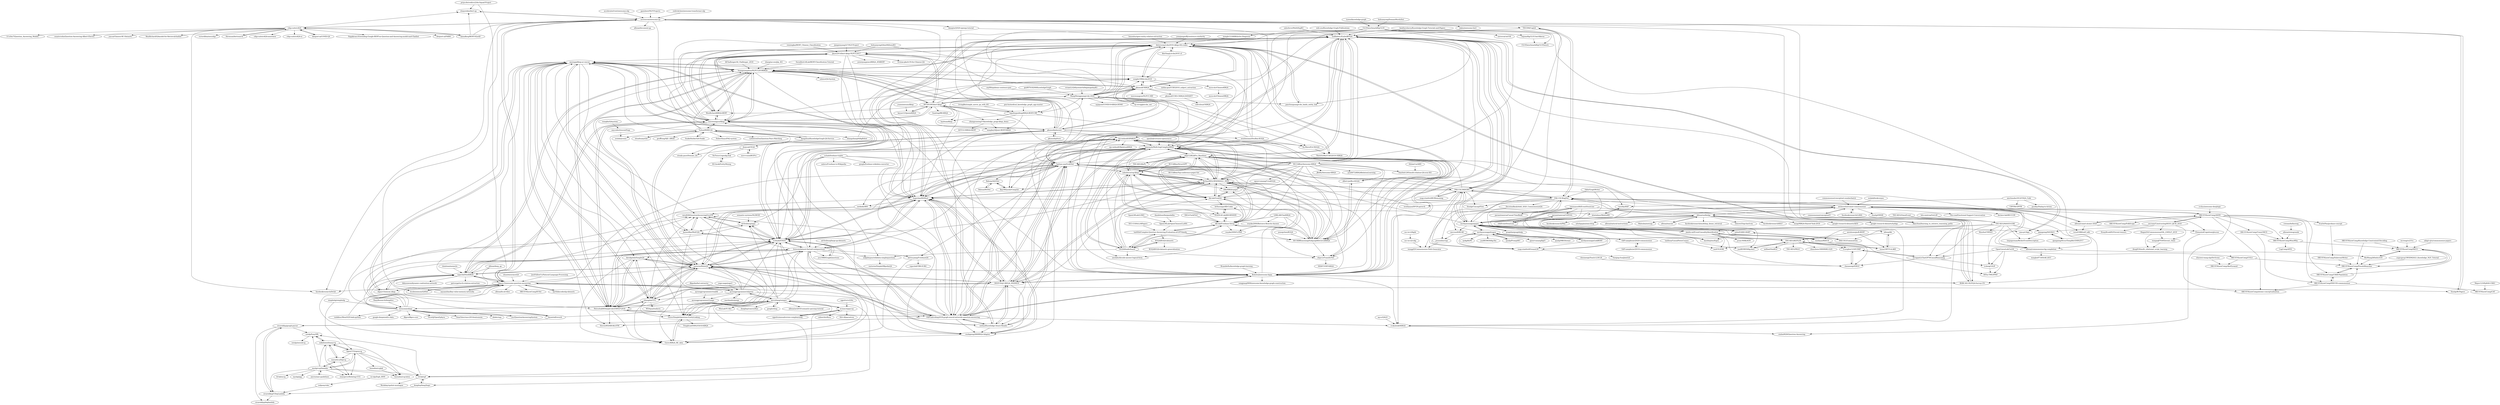 digraph G {
"priya-dwivedi/cs224n-Squad-Project" -> "chiayewken/bert-qa" ["e"=1]
"priya-dwivedi/cs224n-Squad-Project" -> "dapurv5/awesome-question-answering" ["e"=1]
"lemonhu/open-entity-relation-extraction" -> "duterscmy/ccks2019-ckbqa-4th-codes" ["e"=1]
"eecrazy/ConstructingNEEG_IJCAI_2018" -> "wangzq870305/event_chain"
"eecrazy/ConstructingNEEG_IJCAI_2018" -> "MagiaSN/CommonsenseERL_EMNLP_2019"
"eecrazy/ConstructingNEEG_IJCAI_2018" -> "HKUST-KnowComp/ASER"
"eecrazy/ConstructingNEEG_IJCAI_2018" -> "qiangning/MATRES"
"eecrazy/ConstructingNEEG_IJCAI_2018" -> "StonyBrookNLP/event-tensors"
"facebookresearch/LAMA" -> "atcbosselut/comet-commonsense" ["e"=1]
"cdqa-suite/cdQA" -> "cdqa-suite/cdQA-annotator"
"cdqa-suite/cdQA" -> "cdqa-suite/cdQA-ui"
"cdqa-suite/cdQA" -> "seriousran/awesome-qa"
"cdqa-suite/cdQA" -> "deepset-ai/COVID-QA" ["e"=1]
"cdqa-suite/cdQA" -> "Nagakiran1/Extending-Google-BERT-as-Question-and-Answering-model-and-Chatbot"
"cdqa-suite/cdQA" -> "kamalkraj/BERT-SQuAD" ["e"=1]
"cdqa-suite/cdQA" -> "deepset-ai/FARM" ["e"=1]
"cdqa-suite/cdQA" -> "l11x0m7/Question_Answering_Models" ["e"=1]
"cdqa-suite/cdQA" -> "renatoviolin/Question-Answering-Albert-Electra" ["e"=1]
"cdqa-suite/cdQA" -> "ymcui/Chinese-RC-Datasets" ["e"=1]
"cdqa-suite/cdQA" -> "chiayewken/bert-qa"
"cdqa-suite/cdQA" -> "WenRichard/QAmodel-for-Retrievalchatbot" ["e"=1]
"cdqa-suite/cdQA" -> "facebookresearch/DrQA" ["e"=1]
"cdqa-suite/cdQA" -> "victordibia/neuralqa"
"cdqa-suite/cdQA" -> "Hironsan/bertsearch" ["e"=1]
"uma-pi1/kge" -> "malllabiisc/EmbedKGQA" ["e"=1]
"renxingkai/BERT_Chinese_Classification" -> "jkszw2014/bert-kbqa-NLPCC2017" ["e"=1]
"HazyResearch/deepdive" -> "brmson/yodaqa" ["e"=1]
"WenRichard/KBQA-BERT" -> "jkszw2014/bert-kbqa-NLPCC2017" ["e"=1]
"WenRichard/KBQA-BERT" -> "huangxiangzhou/NLPCC2016KBQA" ["e"=1]
"WenRichard/KBQA-BERT" -> "duterscmy/ccks2019-ckbqa-4th-codes" ["e"=1]
"WenRichard/KBQA-BERT" -> "wavewangyue/kbqa" ["e"=1]
"yago-naga/yago3" -> "ayoungprogrammer/nlquery" ["e"=1]
"atcbosselut/comet-commonsense" -> "allenai/comet-atomic-2020" ["e"=1]
"atcbosselut/comet-commonsense" -> "HKUST-KnowComp/ASER"
"atcbosselut/comet-commonsense" -> "INK-USC/KagNet"
"atcbosselut/comet-commonsense" -> "thunlp/ERNIE" ["e"=1]
"atcbosselut/comet-commonsense" -> "allenai/unifiedqa"
"atcbosselut/comet-commonsense" -> "ElementalCognition/glucose"
"atcbosselut/comet-commonsense" -> "thu-coai/Emotional-Support-Conversation" ["e"=1]
"atcbosselut/comet-commonsense" -> "commonsense/conceptnet5" ["e"=1]
"atcbosselut/comet-commonsense" -> "allenai/commonsense-kg-completion"
"atcbosselut/comet-commonsense" -> "yao8839836/kg-bert" ["e"=1]
"atcbosselut/comet-commonsense" -> "facebookresearch/LAMA" ["e"=1]
"atcbosselut/comet-commonsense" -> "michiyasunaga/qagnn"
"atcbosselut/comet-commonsense" -> "declare-lab/RECCON" ["e"=1]
"atcbosselut/comet-commonsense" -> "vered1986/self_talk"
"atcbosselut/comet-commonsense" -> "allenai/kb" ["e"=1]
"qiu997018209/KnowledgeGraph" -> "WangShengguang/ccks-2020" ["e"=1]
"seriousran/awesome-qa" -> "dapurv5/awesome-question-answering"
"seriousran/awesome-qa" -> "chiayewken/bert-qa"
"seriousran/awesome-qa" -> "thunlp/RCPapers" ["e"=1]
"seriousran/awesome-qa" -> "allenai/document-qa" ["e"=1]
"seriousran/awesome-qa" -> "BshoterJ/awesome-kgqa"
"seriousran/awesome-qa" -> "danqi/acl2020-openqa-tutorial" ["e"=1]
"seriousran/awesome-qa" -> "AkariAsai/learning_to_retrieve_reasoning_paths" ["e"=1]
"seriousran/awesome-qa" -> "localminimum/QANet" ["e"=1]
"seriousran/awesome-qa" -> "hugochan/BAMnet"
"seriousran/awesome-qa" -> "cdqa-suite/cdQA"
"seriousran/awesome-qa" -> "facebookresearch/DrQA" ["e"=1]
"seriousran/awesome-qa" -> "Jiakui/awesome-bert" ["e"=1]
"seriousran/awesome-qa" -> "BDBC-KG-NLP/QA-Survey-CN" ["e"=1]
"seriousran/awesome-qa" -> "THUDM/CogQA" ["e"=1]
"seriousran/awesome-qa" -> "wavewangyue/kbqa"
"heathersherry/Knowledge-Graph-Tutorials-and-Papers" -> "BshoterJ/awesome-kgqa" ["e"=1]
"heathersherry/Knowledge-Graph-Tutorials-and-Papers" -> "malllabiisc/EmbedKGQA" ["e"=1]
"heathersherry/Knowledge-Graph-Tutorials-and-Papers" -> "michiyasunaga/qagnn" ["e"=1]
"rowanz/hellaswag" -> "allenai/winogrande"
"salesforce/MultiHopKG" -> "malllabiisc/EmbedKGQA" ["e"=1]
"cedrickchee/awesome-transformer-nlp" -> "seriousran/awesome-qa" ["e"=1]
"localminimum/QANet" -> "dapurv5/awesome-question-answering" ["e"=1]
"yanqiangmiffy/sentence-similarity" -> "duterscmy/ccks2019-ckbqa-4th-codes" ["e"=1]
"brmson/yodaqa" -> "percyliang/sempre"
"brmson/yodaqa" -> "SeanTater/uncc2014watsonsim"
"brmson/yodaqa" -> "syxu828/QuestionAnsweringOverFB"
"brmson/yodaqa" -> "rajarshd/TextKBQA"
"brmson/yodaqa" -> "afader/oqa" ["e"=1]
"brmson/yodaqa" -> "ysc/QuestionAnsweringSystem" ["e"=1]
"brmson/yodaqa" -> "google-deepmind/rc-data" ["e"=1]
"brmson/yodaqa" -> "knowitall/reverb" ["e"=1]
"brmson/yodaqa" -> "ad-freiburg/aqqu"
"brmson/yodaqa" -> "dkpro/dkpro-core" ["e"=1]
"brmson/yodaqa" -> "dapurv5/awesome-question-answering"
"brmson/yodaqa" -> "scottyih/STAGG"
"brmson/yodaqa" -> "vinhkhuc/MemN2N-babi-python" ["e"=1]
"brmson/yodaqa" -> "TScottJ/OpenEphyra"
"brmson/yodaqa" -> "brmson/dataset-factoid-webquestions"
"percyliang/sempre" -> "wcmac/sippycup"
"percyliang/sempre" -> "cgpotts/annualreview-complearning"
"percyliang/sempre" -> "brmson/yodaqa"
"percyliang/sempre" -> "lil-lab/spf"
"percyliang/sempre" -> "ayoungprogrammer/nlquery"
"percyliang/sempre" -> "scottyih/STAGG"
"percyliang/sempre" -> "sivareddyg/graph-parser"
"percyliang/sempre" -> "allenai/acl2018-semantic-parsing-tutorial" ["e"=1]
"percyliang/sempre" -> "donglixp/lang2logic" ["e"=1]
"percyliang/sempre" -> "brmson/dataset-factoid-webquestions"
"percyliang/sempre" -> "ad-freiburg/aqqu"
"percyliang/sempre" -> "MiuLab/TC-Bot" ["e"=1]
"percyliang/sempre" -> "donglixp/coarse2fine" ["e"=1]
"percyliang/sempre" -> "google/sling" ["e"=1]
"percyliang/sempre" -> "castorini/BuboQA"
"alontalmor/WebAsKB" -> "cairoHy/HSP"
"vivianLL/QASystemOnHepatopathyKG" -> "WangShengguang/ccks-2020" ["e"=1]
"AIChallenger/AI_Challenger_2018" -> "huangxiangzhou/NLPCC2016KBQA" ["e"=1]
"jkszw2014/bert-kbqa-NLPCC2017" -> "huangxiangzhou/NLPCC2016KBQA"
"jkszw2014/bert-kbqa-NLPCC2017" -> "997261095/bert-kbqa"
"jkszw2014/bert-kbqa-NLPCC2017" -> "wavewangyue/kbqa"
"jkszw2014/bert-kbqa-NLPCC2017" -> "WenRichard/KBQA-BERT" ["e"=1]
"jkszw2014/bert-kbqa-NLPCC2017" -> "duterscmy/ccks2019-ckbqa-4th-codes"
"jkszw2014/bert-kbqa-NLPCC2017" -> "wudapeng268/KBQA-Adapter"
"jkszw2014/bert-kbqa-NLPCC2017" -> "pkumod/CKBQA"
"jkszw2014/bert-kbqa-NLPCC2017" -> "hugochan/BAMnet"
"jkszw2014/bert-kbqa-NLPCC2017" -> "yeweiyangxinci/KBQA_AT4BERT"
"jkszw2014/bert-kbqa-NLPCC2017" -> "Erutan-pku/LCN-for-Chinese-QA"
"jkszw2014/bert-kbqa-NLPCC2017" -> "quyingqi/kbqa-ar-smcnn"
"Yishun99/KB-QA" -> "wavewangyue/kbqa"
"Yishun99/KB-QA" -> "shuaihuaiyi/QA" ["e"=1]
"Yishun99/KB-QA" -> "geofftong/NJU_KBQA" ["e"=1]
"Yishun99/KB-QA" -> "huangxiangzhou/NLPCC2016KBQA"
"Yishun99/KB-QA" -> "zoulala/youmi"
"Yishun99/KB-QA" -> "kangzhun/KnowledgeGraph-QA-Service" ["e"=1]
"Yishun99/KB-QA" -> "steady-pace/Domain_QA"
"Yishun99/KB-QA" -> "SnakeHacker/QA-Snake" ["e"=1]
"Yishun99/KB-QA" -> "Hubertliuyu/FAQ-system"
"Yishun99/KB-QA" -> "zhangziliang04/kgRobot" ["e"=1]
"Yishun99/KB-QA" -> "jkszw2014/bert-kbqa-NLPCC2017"
"Yishun99/KB-QA" -> "quyingqi/kbqa-ar-smcnn"
"Yishun99/KB-QA" -> "LittletreeZou/Question-Pairs-Matching" ["e"=1]
"Yishun99/KB-QA" -> "weizhixiaoyi/DouBan-KGQA" ["e"=1]
"weizhixiaoyi/DouBan-KGQA" -> "duterscmy/ccks2019-ckbqa-4th-codes" ["e"=1]
"weizhixiaoyi/DouBan-KGQA" -> "WangShengguang/ccks-2020" ["e"=1]
"weizhixiaoyi/DouBan-KGQA" -> "jkszw2014/bert-kbqa-NLPCC2017" ["e"=1]
"weizhixiaoyi/DouBan-KGQA" -> "Xu-Wave/EA-CKGQA" ["e"=1]
"weizhixiaoyi/DouBan-KGQA" -> "BshoterJ/awesome-kgqa" ["e"=1]
"liuhuanyong/QAonMilitaryKG" -> "jkszw2014/bert-kbqa-NLPCC2017" ["e"=1]
"liuhuanyong/QAonMilitaryKG" -> "huangxiangzhou/NLPCC2016KBQA" ["e"=1]
"liuhuanyong/QAonMilitaryKG" -> "pkumod/CKBQA" ["e"=1]
"soskek/bookcorpus" -> "atcbosselut/comet-commonsense" ["e"=1]
"amritasaha1812/CSQA_Code" -> "CIPITR/CIPITR"
"amritasaha1812/CSQA_Code" -> "guoday/Dialog-to-Action"
"amritasaha1812/CSQA_Code" -> "cairoHy/HSP"
"cairoHy/HSP" -> "alontalmor/WebAsKB"
"mikelewis0/easyccg" -> "uwnlp/EasySRL"
"mikelewis0/easyccg" -> "stanojevic/Rotating-CCG"
"mikelewis0/easyccg" -> "OpenCCG/openccg"
"mikelewis0/easyccg" -> "masashi-y/depccg"
"mikelewis0/easyccg" -> "bozsahin/ccg-latex"
"panchunguang/ccks_baidu_entity_link" -> "duterscmy/ccks2019-ckbqa-4th-codes" ["e"=1]
"thunlp/RCPapers" -> "seriousran/awesome-qa" ["e"=1]
"THUDM/CogQA" -> "INK-USC/KagNet" ["e"=1]
"THUDM/CogQA" -> "haitian-sun/GraftNet" ["e"=1]
"THUDM/CogQA" -> "INK-USC/MHGRN" ["e"=1]
"THUDM/CogQA" -> "malllabiisc/EmbedKGQA" ["e"=1]
"rikdz/GraphWriter" -> "yeliu918/KG-BART" ["e"=1]
"rikdz/GraphWriter" -> "INK-USC/KagNet" ["e"=1]
"BrambleXu/knowledge-graph-learning" -> "BshoterJ/awesome-kgqa" ["e"=1]
"zhangtao-seu/Jay_KG" -> "huangxiangzhou/NLPCC2016KBQA" ["e"=1]
"UKPLab/coling2018-graph-neural-networks-question-answering" -> "hugochan/BAMnet"
"UKPLab/coling2018-graph-neural-networks-question-answering" -> "scottyih/STAGG"
"UKPLab/coling2018-graph-neural-networks-question-answering" -> "haitian-sun/GraftNet"
"UKPLab/coling2018-graph-neural-networks-question-answering" -> "lanyunshi/Multi-hopComplexKBQA"
"UKPLab/coling2018-graph-neural-networks-question-answering" -> "xwhan/Knowledge-Aware-Reader"
"UKPLab/coling2018-graph-neural-networks-question-answering" -> "StevenWD/HR-BiLSTM"
"UKPLab/coling2018-graph-neural-networks-question-answering" -> "svakulenk0/KBQA"
"UKPLab/coling2018-graph-neural-networks-question-answering" -> "wudapeng268/KBQA-Adapter"
"UKPLab/coling2018-graph-neural-networks-question-answering" -> "syxu828/QuestionAnsweringOverFB"
"UKPLab/coling2018-graph-neural-networks-question-answering" -> "nju-websoft/SPARQA"
"UKPLab/coling2018-graph-neural-networks-question-answering" -> "PetrochukM/Simple-QA-EMNLP-2018"
"UKPLab/coling2018-graph-neural-networks-question-answering" -> "DEEP-PolyU/KEQA_WSDM19"
"UKPLab/coling2018-graph-neural-networks-question-answering" -> "castorini/BuboQA"
"UKPLab/coling2018-graph-neural-networks-question-answering" -> "brmson/dataset-factoid-webquestions"
"UKPLab/coling2018-graph-neural-networks-question-answering" -> "BshoterJ/awesome-kgqa"
"wavewangyue/kbqa" -> "huangxiangzhou/NLPCC2016KBQA"
"wavewangyue/kbqa" -> "jkszw2014/bert-kbqa-NLPCC2017"
"wavewangyue/kbqa" -> "duterscmy/ccks2019-ckbqa-4th-codes"
"wavewangyue/kbqa" -> "997261095/bert-kbqa"
"wavewangyue/kbqa" -> "quyingqi/kbqa-ar-smcnn"
"wavewangyue/kbqa" -> "WenRichard/KBQA-BERT" ["e"=1]
"wavewangyue/kbqa" -> "PetrochukM/Simple-QA-EMNLP-2018"
"wavewangyue/kbqa" -> "hugochan/BAMnet"
"wavewangyue/kbqa" -> "castorini/BuboQA"
"wavewangyue/kbqa" -> "rajarshd/TextKBQA"
"wavewangyue/kbqa" -> "Yishun99/KB-QA"
"wavewangyue/kbqa" -> "pkumod/gAnswer"
"wavewangyue/kbqa" -> "songlei1994/ccks2018"
"wavewangyue/kbqa" -> "brmson/dataset-factoid-webquestions"
"wavewangyue/kbqa" -> "malllabiisc/EmbedKGQA"
"DEEP-PolyU/KEQA_WSDM19" -> "castorini/BuboQA"
"DEEP-PolyU/KEQA_WSDM19" -> "malllabiisc/EmbedKGQA"
"DEEP-PolyU/KEQA_WSDM19" -> "xwhan/Knowledge-Aware-Reader"
"DEEP-PolyU/KEQA_WSDM19" -> "zihangdai/CFO"
"DEEP-PolyU/KEQA_WSDM19" -> "hugochan/BAMnet"
"DEEP-PolyU/KEQA_WSDM19" -> "haitian-sun/GraftNet"
"DEEP-PolyU/KEQA_WSDM19" -> "RichardHGL/WSDM2021_NSM"
"DEEP-PolyU/KEQA_WSDM19" -> "lanyunshi/Multi-hopComplexKBQA"
"DEEP-PolyU/KEQA_WSDM19" -> "UKPLab/coling2018-graph-neural-networks-question-answering"
"DEEP-PolyU/KEQA_WSDM19" -> "PetrochukM/Simple-QA-EMNLP-2018"
"DEEP-PolyU/KEQA_WSDM19" -> "nju-websoft/SPARQA"
"DEEP-PolyU/KEQA_WSDM19" -> "BshoterJ/awesome-kgqa"
"DEEP-PolyU/KEQA_WSDM19" -> "wudapeng268/KBQA-Adapter"
"yuanninesuns/kbqa" -> "keyue123/poemKBQA" ["e"=1]
"svakulenk0/KBQA" -> "simba0626/Question-Answering"
"svakulenk0/KBQA" -> "nju-websoft/SPARQA"
"IrvingBei/simple_movie_qa_with_KG" -> "hquzhuguofeng/KBQA-BERT-CRF" ["e"=1]
"zmtkeke/IRN" -> "JunweiBao/MulCQA"
"zmtkeke/IRN" -> "syxu828/QuestionAnsweringOverFB"
"zmtkeke/IRN" -> "alontalmor/WebAsKB"
"haitian-sun/GraftNet" -> "RichardHGL/WSDM2021_NSM"
"haitian-sun/GraftNet" -> "xwhan/Knowledge-Aware-Reader"
"haitian-sun/GraftNet" -> "lanyunshi/Multi-hopComplexKBQA"
"haitian-sun/GraftNet" -> "malllabiisc/EmbedKGQA"
"haitian-sun/GraftNet" -> "hugochan/BAMnet"
"haitian-sun/GraftNet" -> "scottyih/STAGG"
"haitian-sun/GraftNet" -> "UKPLab/coling2018-graph-neural-networks-question-answering"
"haitian-sun/GraftNet" -> "DEEP-PolyU/KEQA_WSDM19"
"haitian-sun/GraftNet" -> "nju-websoft/SPARQA"
"haitian-sun/GraftNet" -> "svakulenk0/KBQA"
"haitian-sun/GraftNet" -> "zmtkeke/IRN"
"haitian-sun/GraftNet" -> "castorini/BuboQA"
"haitian-sun/GraftNet" -> "RUCKBReasoning/SubgraphRetrievalKBQA"
"haitian-sun/GraftNet" -> "kelvin-jiang/FreebaseQA"
"haitian-sun/GraftNet" -> "salesforce/rng-kbqa"
"hugochan/BAMnet" -> "wudapeng268/KBQA-Adapter"
"hugochan/BAMnet" -> "xwhan/Knowledge-Aware-Reader"
"hugochan/BAMnet" -> "UKPLab/coling2018-graph-neural-networks-question-answering"
"hugochan/BAMnet" -> "lanyunshi/Multi-hopComplexKBQA"
"hugochan/BAMnet" -> "RichardHGL/WSDM2021_NSM"
"hugochan/BAMnet" -> "haitian-sun/GraftNet"
"hugochan/BAMnet" -> "DEEP-PolyU/KEQA_WSDM19"
"hugochan/BAMnet" -> "nju-websoft/SPARQA"
"hugochan/BAMnet" -> "malllabiisc/EmbedKGQA"
"hugochan/BAMnet" -> "castorini/BuboQA"
"hugochan/BAMnet" -> "scottyih/STAGG"
"hugochan/BAMnet" -> "quyingqi/kbqa-ar-smcnn"
"hugochan/BAMnet" -> "brmson/dataset-factoid-webquestions"
"hugochan/BAMnet" -> "zmtkeke/IRN"
"hugochan/BAMnet" -> "PetrochukM/Simple-QA-EMNLP-2018"
"xwhan/Knowledge-Aware-Reader" -> "haitian-sun/GraftNet"
"xwhan/Knowledge-Aware-Reader" -> "hugochan/BAMnet"
"xwhan/Knowledge-Aware-Reader" -> "DEEP-PolyU/KEQA_WSDM19"
"xwhan/Knowledge-Aware-Reader" -> "wudapeng268/KBQA-Adapter"
"xwhan/Knowledge-Aware-Reader" -> "UKPLab/coling2018-graph-neural-networks-question-answering"
"xwhan/Knowledge-Aware-Reader" -> "castorini/BuboQA"
"cgpotts/annualreview-complearning" -> "wcmac/sippycup"
"zhangziliang04/kgRobot" -> "songlei1994/ccks2018" ["e"=1]
"wangfin/QAsystem" -> "anycodes/tencentFaqs"
"AlexYangLi/ccks2019_el" -> "duterscmy/ccks2019-ckbqa-4th-codes" ["e"=1]
"AlexYangLi/ccks2019_el" -> "songlei1994/ccks2018" ["e"=1]
"jiangxinyang227/NLP-Project" -> "jkszw2014/bert-kbqa-NLPCC2017" ["e"=1]
"pkumod/gAnswer" -> "huangxiangzhou/NLPCC2016KBQA"
"pkumod/gAnswer" -> "duterscmy/ccks2019-ckbqa-4th-codes"
"pkumod/gAnswer" -> "castorini/BuboQA"
"pkumod/gAnswer" -> "scottyih/STAGG"
"pkumod/gAnswer" -> "pkumod/CKBQA"
"pkumod/gAnswer" -> "wavewangyue/kbqa"
"pkumod/gAnswer" -> "UKPLab/coling2018-graph-neural-networks-question-answering"
"pkumod/gAnswer" -> "lanyunshi/Multi-hopComplexKBQA"
"pkumod/gAnswer" -> "quyingqi/kbqa-ar-smcnn"
"pkumod/gAnswer" -> "nju-websoft/SPARQA"
"pkumod/gAnswer" -> "malllabiisc/EmbedKGQA"
"pkumod/gAnswer" -> "svakulenk0/KBQA"
"pkumod/gAnswer" -> "pkumod/gStore" ["e"=1]
"pkumod/gAnswer" -> "wudapeng268/KBQA-Adapter"
"pkumod/gAnswer" -> "WangShengguang/ccks-2020"
"Socialbird-AILab/BERT-Classification-Tutorial" -> "huangxiangzhou/NLPCC2016KBQA" ["e"=1]
"quyingqi/kbqa-ar-smcnn" -> "PetrochukM/Simple-QA-EMNLP-2018"
"quyingqi/kbqa-ar-smcnn" -> "Gorov/KBQA_RE_data"
"quyingqi/kbqa-ar-smcnn" -> "castorini/BuboQA"
"quyingqi/kbqa-ar-smcnn" -> "huangxiangzhou/NLPCC2016KBQA"
"quyingqi/kbqa-ar-smcnn" -> "zihangdai/CFO"
"quyingqi/kbqa-ar-smcnn" -> "scottyih/STAGG"
"quyingqi/kbqa-ar-smcnn" -> "wavewangyue/kbqa"
"quyingqi/kbqa-ar-smcnn" -> "Gorov/SimpleQuestions-EntityLinking"
"quyingqi/kbqa-ar-smcnn" -> "dapurv5/neural_kbqa" ["e"=1]
"quyingqi/kbqa-ar-smcnn" -> "hugochan/BAMnet"
"quyingqi/kbqa-ar-smcnn" -> "syxu828/QuestionAnsweringOverFB"
"quyingqi/kbqa-ar-smcnn" -> "StevenWD/HR-BiLSTM"
"quyingqi/kbqa-ar-smcnn" -> "davidgolub/SimpleQA"
"quyingqi/kbqa-ar-smcnn" -> "xwhan/Knowledge-Aware-Reader"
"quyingqi/kbqa-ar-smcnn" -> "JunweiBao/MulCQA"
"kelvin-jiang/FreebaseQA" -> "Gorov/KBQA_RE_data"
"kelvin-jiang/FreebaseQA" -> "rajarshd/CBR-SUBG"
"LchengC/iLIF" -> "HITsz-TMG/PPAT"
"anycodes/tencentFaqs" -> "zoulala/youmi"
"HKUST-KnowComp/ASER" -> "eecrazy/ConstructingNEEG_IJCAI_2018"
"HKUST-KnowComp/ASER" -> "HKUST-KnowComp/TransOMCS"
"HKUST-KnowComp/ASER" -> "HKUST-KnowComp/CSKB-Population"
"HKUST-KnowComp/ASER" -> "HKUST-KnowComp/atomic-conceptualization"
"HKUST-KnowComp/ASER" -> "HKUST-KnowComp/DISCOS-commonsense"
"HKUST-KnowComp/ASER" -> "HKUST-KnowComp/FolkScope"
"HKUST-KnowComp/ASER" -> "allenai/comet-atomic-2020" ["e"=1]
"HKUST-KnowComp/ASER" -> "atcbosselut/comet-commonsense"
"HKUST-KnowComp/ASER" -> "ScarletPan/probase-concept"
"HKUST-KnowComp/ASER" -> "HKUST-KnowComp/WinoWhy"
"chiayewken/bert-qa" -> "seriousran/awesome-qa"
"PetrochukM/Simple-QA-EMNLP-2018" -> "quyingqi/kbqa-ar-smcnn"
"PetrochukM/Simple-QA-EMNLP-2018" -> "castorini/BuboQA"
"PetrochukM/Simple-QA-EMNLP-2018" -> "davidgolub/SimpleQA"
"PetrochukM/Simple-QA-EMNLP-2018" -> "zihangdai/CFO"
"PetrochukM/Simple-QA-EMNLP-2018" -> "Gorov/KBQA_RE_data"
"PetrochukM/Simple-QA-EMNLP-2018" -> "brmson/dataset-factoid-webquestions"
"PetrochukM/Simple-QA-EMNLP-2018" -> "huangxiangzhou/NLPCC2016KBQA"
"PetrochukM/Simple-QA-EMNLP-2018" -> "StevenWD/HR-BiLSTM"
"PetrochukM/Simple-QA-EMNLP-2018" -> "Gorov/SimpleQuestions-EntityLinking"
"PetrochukM/Simple-QA-EMNLP-2018" -> "wavewangyue/kbqa"
"PetrochukM/Simple-QA-EMNLP-2018" -> "UKPLab/coling2018-graph-neural-networks-question-answering"
"songlei1994/ccks2018" -> "pkumod/CKBQA"
"songlei1994/ccks2018" -> "duterscmy/ccks2019-ckbqa-4th-codes"
"songlei1994/ccks2018" -> "msra-nlc/ChineseKBQA"
"songlei1994/ccks2018" -> "xiefan-guo/CCKS2019_subject_extraction" ["e"=1]
"woshiyyya/DFGN-pytorch" -> "haitian-sun/GraftNet" ["e"=1]
"SAP-samples/acl2019-commonsense" -> "SAP-samples/acl2020-commonsense"
"qiangning/StructTempRel-EMNLP17" -> "qiangning/MATRES"
"wudapeng268/KBQA-Adapter" -> "hugochan/BAMnet"
"wudapeng268/KBQA-Adapter" -> "Gorov/KBQA_RE_data"
"keyue123/poemKBQA" -> "997261095/bert-kbqa"
"msra-nlc/ChineseKBQA" -> "msra-nlc/ChineseDBQA"
"qiangning/MATRES" -> "qiangning/StructTempRel-EMNLP17"
"qiangning/MATRES" -> "timjogorman/RicherEventDescription"
"mcreng/cs231n" -> "HKUST-KnowComp/MICO"
"commonsense/conceptnet5" -> "atcbosselut/comet-commonsense" ["e"=1]
"commonsense/conceptnet5" -> "INK-USC/KagNet" ["e"=1]
"ysc/QuestionAnsweringSystem" -> "brmson/yodaqa" ["e"=1]
"ccclyu/awesome-deeplogic" -> "HKUST-KnowComp/ASER" ["e"=1]
"Hironsan/bertsearch" -> "cdqa-suite/cdQA" ["e"=1]
"INK-USC/MHGRN" -> "INK-USC/KagNet"
"INK-USC/MHGRN" -> "michiyasunaga/qagnn"
"INK-USC/MHGRN" -> "snap-stanford/GreaseLM"
"INK-USC/MHGRN" -> "malllabiisc/EmbedKGQA"
"INK-USC/MHGRN" -> "RichardHGL/WSDM2021_NSM"
"INK-USC/MHGRN" -> "lanyunshi/Multi-hopComplexKBQA"
"INK-USC/MHGRN" -> "haitian-sun/GraftNet"
"INK-USC/MHGRN" -> "allenai/commonsense-kg-completion"
"INK-USC/MHGRN" -> "thunlp/ConceptFlow" ["e"=1]
"INK-USC/MHGRN" -> "snap-stanford/KGReasoning" ["e"=1]
"INK-USC/MHGRN" -> "hugochan/BAMnet"
"INK-USC/MHGRN" -> "DEEP-PolyU/KEQA_WSDM19"
"BDBC-KG-NLP/QA-Survey-CN" -> "duterscmy/ccks2019-ckbqa-4th-codes" ["e"=1]
"BDBC-KG-NLP/QA-Survey-CN" -> "malllabiisc/EmbedKGQA" ["e"=1]
"BDBC-KG-NLP/QA-Survey-CN" -> "BshoterJ/awesome-kgqa" ["e"=1]
"simplenlg/simplenlg" -> "OpenCCG/openccg" ["e"=1]
"simplenlg/simplenlg" -> "brmson/yodaqa" ["e"=1]
"autoliuweijie/K-BERT" -> "THU-KEG/KEPLER" ["e"=1]
"autoliuweijie/K-BERT" -> "txsun1997/CoLAKE" ["e"=1]
"yao8839836/kg-bert" -> "THU-KEG/KEPLER" ["e"=1]
"graph4ai/graph4nlp" -> "michiyasunaga/qagnn" ["e"=1]
"accelerated-text/awesome-nlg" -> "seriousran/awesome-qa" ["e"=1]
"INK-USC/CommonGen" -> "yeliu918/KG-BART"
"allenai/unifiedqa" -> "AkariAsai/learning_to_retrieve_reasoning_paths" ["e"=1]
"allenai/unifiedqa" -> "allenai/macaw"
"allenai/unifiedqa" -> "facebookresearch/multihop_dense_retrieval" ["e"=1]
"allenai/unifiedqa" -> "atcbosselut/comet-commonsense"
"allenai/unifiedqa" -> "shmsw25/qa-hard-em" ["e"=1]
"allenai/unifiedqa" -> "facebookresearch/KILT" ["e"=1]
"allenai/unifiedqa" -> "mrqa/MRQA-Shared-Task-2019" ["e"=1]
"allenai/unifiedqa" -> "michiyasunaga/qagnn"
"allenai/unifiedqa" -> "google-research-datasets/QED" ["e"=1]
"allenai/unifiedqa" -> "google-research-datasets/tydiqa" ["e"=1]
"allenai/unifiedqa" -> "facebookresearch/PAQ" ["e"=1]
"allenai/unifiedqa" -> "nitishgupta/nmn-drop" ["e"=1]
"allenai/unifiedqa" -> "allenai/natural-instructions" ["e"=1]
"allenai/unifiedqa" -> "INK-USC/KagNet"
"allenai/unifiedqa" -> "Maluuba/newsqa" ["e"=1]
"tywee/knowledge-graph" -> "CLUEbenchmark/KgCLUE" ["e"=1]
"usc-isi-i2/kgtk" -> "usc-isi-i2/cskg" ["e"=1]
"usc-isi-i2/cskg" -> "wangpf3/Commonsense-Path-Generator"
"pkumod/gStore" -> "pkumod/gAnswer" ["e"=1]
"duterscmy/ccks2019-ckbqa-4th-codes" -> "pkumod/CKBQA"
"duterscmy/ccks2019-ckbqa-4th-codes" -> "WangShengguang/ccks-2020"
"duterscmy/ccks2019-ckbqa-4th-codes" -> "songlei1994/ccks2018"
"duterscmy/ccks2019-ckbqa-4th-codes" -> "wavewangyue/kbqa"
"duterscmy/ccks2019-ckbqa-4th-codes" -> "panchunguang/ccks_baidu_entity_link" ["e"=1]
"duterscmy/ccks2019-ckbqa-4th-codes" -> "malllabiisc/EmbedKGQA"
"duterscmy/ccks2019-ckbqa-4th-codes" -> "lanyunshi/Multi-hopComplexKBQA"
"duterscmy/ccks2019-ckbqa-4th-codes" -> "WenRichard/KBQA-BERT" ["e"=1]
"duterscmy/ccks2019-ckbqa-4th-codes" -> "huangxiangzhou/NLPCC2016KBQA"
"duterscmy/ccks2019-ckbqa-4th-codes" -> "jkszw2014/bert-kbqa-NLPCC2017"
"duterscmy/ccks2019-ckbqa-4th-codes" -> "BDBC-KG-NLP/QA-Survey-CN" ["e"=1]
"duterscmy/ccks2019-ckbqa-4th-codes" -> "pkumod/gAnswer"
"duterscmy/ccks2019-ckbqa-4th-codes" -> "AlexYangLi/ccks2019_el" ["e"=1]
"duterscmy/ccks2019-ckbqa-4th-codes" -> "BshoterJ/awesome-kgqa"
"duterscmy/ccks2019-ckbqa-4th-codes" -> "ThisIsSoMe/CCKS2019-CKBQA"
"AkariAsai/learning_to_retrieve_reasoning_paths" -> "allenai/unifiedqa" ["e"=1]
"INK-USC/KagNet" -> "INK-USC/MHGRN"
"INK-USC/KagNet" -> "DecstionBack/AAAI_2020_CommonsenseQA"
"INK-USC/KagNet" -> "wangpf3/Commonsense-Path-Generator"
"INK-USC/KagNet" -> "THUDM/CogQA" ["e"=1]
"INK-USC/KagNet" -> "haitian-sun/GraftNet"
"INK-USC/KagNet" -> "thunlp/ConceptFlow" ["e"=1]
"INK-USC/KagNet" -> "haozheji/multigen" ["e"=1]
"INK-USC/KagNet" -> "woshiyyya/DFGN-pytorch" ["e"=1]
"INK-USC/KagNet" -> "allenai/commonsense-kg-completion"
"INK-USC/KagNet" -> "microsoft/KEAR"
"INK-USC/KagNet" -> "atcbosselut/comet-commonsense"
"INK-USC/KagNet" -> "INK-USC/CommonGen"
"997261095/bert-kbqa" -> "hquzhuguofeng/KBQA-BERT-CRF"
"997261095/bert-kbqa" -> "jkszw2014/bert-kbqa-NLPCC2017"
"997261095/bert-kbqa" -> "wavewangyue/kbqa"
"997261095/bert-kbqa" -> "huangxiangzhou/NLPCC2016KBQA"
"997261095/bert-kbqa" -> "keyue123/poemKBQA"
"997261095/bert-kbqa" -> "wangbq18/Joint-BERT-KBQA"
"997261095/bert-kbqa" -> "WangShengguang/ccks-2020"
"997261095/bert-kbqa" -> "zhangyunxing37/knowledge_grapy-kbqa_demo"
"997261095/bert-kbqa" -> "lanyunshi/Multi-hopComplexKBQA"
"997261095/bert-kbqa" -> "duterscmy/ccks2019-ckbqa-4th-codes"
"997261095/bert-kbqa" -> "liuaiting/BB-KBQA"
"997261095/bert-kbqa" -> "hyybuaa/kbqa"
"997261095/bert-kbqa" -> "WenRichard/KBQA-BERT" ["e"=1]
"hquzhuguofeng/KBQA-BERT-CRF" -> "997261095/bert-kbqa"
"hquzhuguofeng/KBQA-BERT-CRF" -> "zhangyunxing37/knowledge_grapy-kbqa_demo"
"hquzhuguofeng/KBQA-BERT-CRF" -> "Xu-Wave/EA-CKGQA"
"hquzhuguofeng/KBQA-BERT-CRF" -> "hyybuaa/kbqa"
"hquzhuguofeng/KBQA-BERT-CRF" -> "wangbq18/Joint-BERT-KBQA"
"danqi/acl2020-openqa-tutorial" -> "haitian-sun/GraftNet" ["e"=1]
"danqi/acl2020-openqa-tutorial" -> "malllabiisc/EmbedKGQA" ["e"=1]
"WangShengguang/ccks-2020" -> "duterscmy/ccks2019-ckbqa-4th-codes"
"WangShengguang/ccks-2020" -> "ThisIsSoMe/CCKS2019-CKBQA"
"WangShengguang/ccks-2020" -> "pkumod/CKBQA"
"WangShengguang/ccks-2020" -> "songlei1994/ccks2018"
"WangShengguang/ccks-2020" -> "997261095/bert-kbqa"
"WangShengguang/ccks-2020" -> "malllabiisc/EmbedKGQA"
"WangShengguang/ccks-2020" -> "xyjigsaw/COVID19-KBQA-DEMO" ["e"=1]
"WangShengguang/ccks-2020" -> "panchunguang/ccks_baidu_entity_link" ["e"=1]
"WangShengguang/ccks-2020" -> "hquzhuguofeng/KBQA-BERT-CRF"
"WangShengguang/ccks-2020" -> "Xu-Wave/EA-CKGQA"
"WangShengguang/ccks-2020" -> "hy-struggle/ccks_ner" ["e"=1]
"nju-websoft/SPARQA" -> "lanyunshi/Multi-hopComplexKBQA"
"nju-websoft/SPARQA" -> "lkq1992yeah/CompQA"
"nju-websoft/SPARQA" -> "nju-websoft/SkeletonKBQA"
"nju-websoft/SPARQA" -> "RichardHGL/WSDM2021_NSM"
"nju-websoft/SPARQA" -> "cairoHy/HSP"
"lanyunshi/Multi-hopComplexKBQA" -> "RichardHGL/WSDM2021_NSM"
"lanyunshi/Multi-hopComplexKBQA" -> "nju-websoft/SPARQA"
"lanyunshi/Multi-hopComplexKBQA" -> "malllabiisc/EmbedKGQA"
"lanyunshi/Multi-hopComplexKBQA" -> "scottyih/STAGG"
"lanyunshi/Multi-hopComplexKBQA" -> "haitian-sun/GraftNet"
"lanyunshi/Multi-hopComplexKBQA" -> "dki-lab/GrailQA"
"lanyunshi/Multi-hopComplexKBQA" -> "lkq1992yeah/CompQA"
"lanyunshi/Multi-hopComplexKBQA" -> "hugochan/BAMnet"
"lanyunshi/Multi-hopComplexKBQA" -> "salesforce/rng-kbqa"
"lanyunshi/Multi-hopComplexKBQA" -> "shijx12/KQAPro_Baselines"
"lanyunshi/Multi-hopComplexKBQA" -> "Bahuia/AQGNet"
"lanyunshi/Multi-hopComplexKBQA" -> "UKPLab/coling2018-graph-neural-networks-question-answering"
"lanyunshi/Multi-hopComplexKBQA" -> "RUCKBReasoning/SubgraphRetrievalKBQA"
"lanyunshi/Multi-hopComplexKBQA" -> "DEEP-PolyU/KEQA_WSDM19"
"lanyunshi/Multi-hopComplexKBQA" -> "duterscmy/ccks2019-ckbqa-4th-codes"
"jianliu-ml/EventCausalityIdentification" -> "Everglow123/ECIMP"
"jianliu-ml/EventCausalityIdentification" -> "cuishiyao96/ECE"
"jianliu-ml/EventCausalityIdentification" -> "jcsun-00/KeAGN"
"jianliu-ml/EventCausalityIdentification" -> "chenmeiqii/ERGO"
"jianliu-ml/EventCausalityIdentification" -> "iesl/CE2ERE"
"zhangyunxing37/knowledge_grapy-kbqa_demo" -> "AI-YULU/KBQA-BERT" ["e"=1]
"zhangyunxing37/knowledge_grapy-kbqa_demo" -> "wangbq18/Joint-BERT-KBQA"
"allenai/kb" -> "txsun1997/CoLAKE" ["e"=1]
"allenai/kb" -> "THU-KEG/KEPLER" ["e"=1]
"malllabiisc/EmbedKGQA" -> "lanyunshi/Multi-hopComplexKBQA"
"malllabiisc/EmbedKGQA" -> "BshoterJ/awesome-kgqa"
"malllabiisc/EmbedKGQA" -> "DEEP-PolyU/KEQA_WSDM19"
"malllabiisc/EmbedKGQA" -> "haitian-sun/GraftNet"
"malllabiisc/EmbedKGQA" -> "RichardHGL/WSDM2021_NSM"
"malllabiisc/EmbedKGQA" -> "uma-pi1/kge" ["e"=1]
"malllabiisc/EmbedKGQA" -> "hugochan/BAMnet"
"malllabiisc/EmbedKGQA" -> "duterscmy/ccks2019-ckbqa-4th-codes"
"malllabiisc/EmbedKGQA" -> "INK-USC/MHGRN"
"malllabiisc/EmbedKGQA" -> "shijx12/TransferNet"
"malllabiisc/EmbedKGQA" -> "RUCKBReasoning/SubgraphRetrievalKBQA"
"malllabiisc/EmbedKGQA" -> "michiyasunaga/qagnn"
"malllabiisc/EmbedKGQA" -> "nju-websoft/SPARQA"
"malllabiisc/EmbedKGQA" -> "shijx12/KQAPro_Baselines"
"malllabiisc/EmbedKGQA" -> "UKPLab/coling2018-graph-neural-networks-question-answering"
"ad-freiburg/large-qa-datasets" -> "brmson/dataset-factoid-webquestions" ["e"=1]
"shijx12/KQAPro_Baselines" -> "lanyunshi/Multi-hopComplexKBQA"
"shijx12/KQAPro_Baselines" -> "RichardHGL/WSDM2021_NSM"
"shijx12/KQAPro_Baselines" -> "salesforce/rng-kbqa"
"shijx12/KQAPro_Baselines" -> "shijx12/TransferNet"
"shijx12/KQAPro_Baselines" -> "RUCAIBox/Awesome-KBQA"
"shijx12/KQAPro_Baselines" -> "dki-lab/GrailQA"
"shijx12/KQAPro_Baselines" -> "nju-websoft/SPARQA"
"shijx12/KQAPro_Baselines" -> "RUCKBReasoning/SubgraphRetrievalKBQA"
"shijx12/KQAPro_Baselines" -> "THU-KEG/KoPL"
"shijx12/KQAPro_Baselines" -> "dki-lab/Freebase-Setup"
"shijx12/KQAPro_Baselines" -> "malllabiisc/EmbedKGQA"
"shijx12/KQAPro_Baselines" -> "haitian-sun/GraftNet"
"shijx12/KQAPro_Baselines" -> "KGQA/leaderboard"
"shijx12/KQAPro_Baselines" -> "albert-jin/Rce-KGQA"
"lkq1992yeah/CompQA" -> "Bahuia/AQGNet"
"zzy99/epidemic-sentence-pair" -> "WangShengguang/ccks-2020" ["e"=1]
"Bahuia/AQGNet" -> "Bahuia/HGNet"
"Bahuia/AQGNet" -> "lkq1992yeah/CompQA"
"kamalkraj/BERT-SQuAD" -> "seriousran/awesome-qa" ["e"=1]
"kamalkraj/BERT-SQuAD" -> "cdqa-suite/cdQA" ["e"=1]
"kamalkraj/BERT-SQuAD" -> "chiayewken/bert-qa" ["e"=1]
"BshoterJ/awesome-kgqa" -> "malllabiisc/EmbedKGQA"
"BshoterJ/awesome-kgqa" -> "lanyunshi/Multi-hopComplexKBQA"
"BshoterJ/awesome-kgqa" -> "castorini/BuboQA"
"BshoterJ/awesome-kgqa" -> "duterscmy/ccks2019-ckbqa-4th-codes"
"BshoterJ/awesome-kgqa" -> "UKPLab/coling2018-graph-neural-networks-question-answering"
"BshoterJ/awesome-kgqa" -> "haitian-sun/GraftNet"
"BshoterJ/awesome-kgqa" -> "hugochan/BAMnet"
"BshoterJ/awesome-kgqa" -> "DEEP-PolyU/KEQA_WSDM19"
"BshoterJ/awesome-kgqa" -> "huangxiangzhou/NLPCC2016KBQA"
"BshoterJ/awesome-kgqa" -> "BDBC-KG-NLP/QA-Survey-CN" ["e"=1]
"BshoterJ/awesome-kgqa" -> "songjiang0909/awesome-knowledge-graph-construction" ["e"=1]
"BshoterJ/awesome-kgqa" -> "wavewangyue/kbqa"
"BshoterJ/awesome-kgqa" -> "RichardHGL/WSDM2021_NSM"
"BshoterJ/awesome-kgqa" -> "svakulenk0/KBQA"
"BshoterJ/awesome-kgqa" -> "nju-websoft/SPARQA"
"wds-seu/Knowledge-Graph-Publications" -> "malllabiisc/EmbedKGQA" ["e"=1]
"allenai/winogrande" -> "HKUST-KnowComp/WinoWhy"
"deepset-ai/COVID-QA" -> "cdqa-suite/cdQA" ["e"=1]
"allenai/commonsense-kg-completion" -> "wangbo9719/StAR_KGC" ["e"=1]
"allenai/commonsense-kg-completion" -> "BinWang28/InductivE"
"yeliu918/KG-BART" -> "INK-USC/CommonGen"
"yeliu918/KG-BART" -> "haozheji/multigen" ["e"=1]
"SAP-samples/acl2020-commonsense" -> "SAP-samples/acl2019-commonsense"
"ScarletPan/probase-concept" -> "HKUST-KnowComp/SubeventWriter"
"ElementalCognition/glucose" -> "HKUST-KnowComp/atomic-conceptualization"
"txsun1997/CoLAKE" -> "THU-KEG/KEPLER"
"txsun1997/CoLAKE" -> "allenai/kb" ["e"=1]
"DecstionBack/AAAI_2020_CommonsenseQA" -> "jessionlin/csqa"
"cdhx/KBQA-paper" -> "dki-lab/GrailQA"
"dki-lab/Freebase-Setup" -> "dki-lab/GrailQA"
"dki-lab/Freebase-Setup" -> "salesforce/rng-kbqa"
"dki-lab/Freebase-Setup" -> "RUCKBReasoning/SubgraphRetrievalKBQA"
"dki-lab/Freebase-Setup" -> "TIGER-AI-Lab/KB-BINDER"
"dki-lab/Freebase-Setup" -> "RichardHGL/WSDM2021_NSM"
"dki-lab/Freebase-Setup" -> "Arthurizijar/KB-Coder"
"dki-lab/Freebase-Setup" -> "KGQA/leaderboard"
"dki-lab/Freebase-Setup" -> "wuyike2000/CoTKR"
"dki-lab/Freebase-Setup" -> "tan92hl/Complex-Question-Answering-Evaluation-of-GPT-family"
"pkumod/CKBQA" -> "songlei1994/ccks2018"
"pkumod/CKBQA" -> "duterscmy/ccks2019-ckbqa-4th-codes"
"pkumod/CKBQA" -> "pkumod/CCKS-CKBQA-DATASET"
"pkumod/CKBQA" -> "wudapeng268/KBQA-Adapter"
"pkumod/CKBQA" -> "huangxiangzhou/NLPCC2016KBQA"
"pkumod/CKBQA" -> "nju-websoft/SPARQA"
"pkumod/CKBQA" -> "wavewangyue/NLPCC-MH" ["e"=1]
"pkumod/CKBQA" -> "WangShengguang/ccks-2020"
"pkumod/CKBQA" -> "lanyunshi/Multi-hopComplexKBQA"
"pkumod/CKBQA" -> "scottyih/STAGG"
"pkumod/CKBQA" -> "hugochan/BAMnet"
"Xu-Wave/EA-CKGQA" -> "ThisIsSoMe/CCKS2019-CKBQA"
"HKUST-KnowComp/TransOMCS" -> "HKUST-KnowComp/WinoWhy"
"HKUST-KnowComp/TransOMCS" -> "HKUST-KnowComp/DISCOS-commonsense"
"jessionlin/csqa" -> "wangpf3/Commonsense-Path-Generator"
"HKUST-KnowComp/WinoWhy" -> "CogComp/APSI"
"HKUST-KnowComp/WinoWhy" -> "HKUST-KnowComp/MICO"
"MagiaSN/CommonsenseERL_EMNLP_2019" -> "doug919/multi_relational_script_learning"
"MagiaSN/CommonsenseERL_EMNLP_2019" -> "wangzq870305/event_chain"
"BinWang28/InductivE" -> "HKUST-KnowComp/MICO"
"BinWang28/InductivE" -> "HKUST-KnowComp/PseudoReasoner"
"cgpotts/cs224u" -> "wcmac/sippycup" ["e"=1]
"snap-stanford/KGReasoning" -> "malllabiisc/EmbedKGQA" ["e"=1]
"snap-stanford/KGReasoning" -> "INK-USC/MHGRN" ["e"=1]
"michiyasunaga/qagnn" -> "INK-USC/MHGRN"
"michiyasunaga/qagnn" -> "snap-stanford/GreaseLM"
"michiyasunaga/qagnn" -> "malllabiisc/EmbedKGQA"
"michiyasunaga/qagnn" -> "michiyasunaga/dragon"
"michiyasunaga/qagnn" -> "yeliu918/KG-BART"
"michiyasunaga/qagnn" -> "INK-USC/KagNet"
"michiyasunaga/qagnn" -> "allenai/unifiedqa"
"michiyasunaga/qagnn" -> "THU-KEG/KEPLER"
"michiyasunaga/qagnn" -> "yao8839836/kg-bert" ["e"=1]
"michiyasunaga/qagnn" -> "atcbosselut/comet-commonsense"
"michiyasunaga/qagnn" -> "graph4ai/graph4nlp" ["e"=1]
"michiyasunaga/qagnn" -> "haozheji/multigen" ["e"=1]
"michiyasunaga/qagnn" -> "uma-pi1/kge" ["e"=1]
"michiyasunaga/qagnn" -> "microsoft/KEAR"
"michiyasunaga/qagnn" -> "haitian-sun/GraftNet"
"commonsense/conceptnet-numberbatch" -> "atcbosselut/comet-commonsense" ["e"=1]
"brmson/dataset-factoid-webquestions" -> "Gorov/SimpleQuestions-EntityLinking"
"brmson/dataset-factoid-webquestions" -> "scottyih/STAGG"
"brmson/dataset-factoid-webquestions" -> "PetrochukM/Simple-QA-EMNLP-2018"
"brmson/dataset-factoid-webquestions" -> "castorini/BuboQA"
"brmson/dataset-factoid-webquestions" -> "askplatypus/wikidata-simplequestions"
"brmson/dataset-factoid-webquestions" -> "hugochan/BAMnet"
"brmson/dataset-factoid-webquestions" -> "wudapeng268/KBQA-Adapter"
"brmson/dataset-factoid-webquestions" -> "ad-freiburg/aqqu"
"brmson/dataset-factoid-webquestions" -> "ysu1989/GraphQuestions"
"brmson/dataset-factoid-webquestions" -> "UKPLab/coling2018-graph-neural-networks-question-answering"
"brmson/dataset-factoid-webquestions" -> "kelvin-jiang/FreebaseQA"
"brmson/dataset-factoid-webquestions" -> "Gorov/KBQA_RE_data"
"brmson/dataset-factoid-webquestions" -> "haitian-sun/GraftNet"
"brmson/dataset-factoid-webquestions" -> "quyingqi/kbqa-ar-smcnn"
"brmson/dataset-factoid-webquestions" -> "davidgolub/SimpleQA"
"wangle1218/KBQA-for-Diagnosis" -> "duterscmy/ccks2019-ckbqa-4th-codes" ["e"=1]
"wcmac/sippycup" -> "cgpotts/annualreview-complearning"
"wcmac/sippycup" -> "percyliang/sempre"
"wcmac/sippycup" -> "lil-lab/spf"
"wcmac/sippycup" -> "sidaw/shrdlurn"
"wcmac/sippycup" -> "Kitt-AI/parsetron"
"dbpedia/fact-extractor" -> "ayoungprogrammer/nlquery" ["e"=1]
"yeeeqichen/KGQA" -> "RUCKBReasoning/SubgraphRetrievalKBQA" ["e"=1]
"dki-lab/GrailQA" -> "dki-lab/Freebase-Setup"
"dki-lab/GrailQA" -> "salesforce/rng-kbqa"
"dki-lab/GrailQA" -> "cdhx/KBQA-paper"
"dki-lab/GrailQA" -> "lanyunshi/Multi-hopComplexKBQA"
"dki-lab/GrailQA" -> "simba0626/Question-Answering"
"dki-lab/GrailQA" -> "Arthurizijar/KB-Coder"
"dki-lab/GrailQA" -> "nju-websoft/SPARQA"
"dki-lab/GrailQA" -> "RichardHGL/WSDM2021_NSM"
"dki-lab/GrailQA" -> "shijx12/KQAPro_Baselines"
"knowitall/reverb" -> "sivareddyg/graph-parser" ["e"=1]
"knowitall/reverb" -> "rajarshd/TextKBQA" ["e"=1]
"knowitall/reverb" -> "brmson/yodaqa" ["e"=1]
"knowitall/reverb" -> "percyliang/sempre" ["e"=1]
"sivareddyg/graph-parser" -> "sivareddyg/UDepLambda"
"sivareddyg/graph-parser" -> "sivareddyg/deplambda"
"sivareddyg/graph-parser" -> "uwnlp/EasySRL"
"shijx12/TransferNet" -> "albert-jin/Rce-KGQA"
"shijx12/TransferNet" -> "HXX97/GMT-KBQA"
"allenai/macaw" -> "allenai/unifiedqa"
"openlink/virtuoso-opensource" -> "lanyunshi/Multi-hopComplexKBQA" ["e"=1]
"redpony/cdec" -> "sivareddyg/UDepLambda"
"ag-sc/QALD" -> "svakulenk0/KBQA" ["e"=1]
"allenai/comet-atomic-2020" -> "atcbosselut/comet-commonsense" ["e"=1]
"allenai/comet-atomic-2020" -> "ElementalCognition/glucose" ["e"=1]
"allenai/comet-atomic-2020" -> "HKUST-KnowComp/ASER" ["e"=1]
"allenai/comet-atomic-2020" -> "vered1986/self_talk" ["e"=1]
"apoorvumang/CronKGQA" -> "cdhx/KBQA-paper" ["e"=1]
"RichardHGL/WSDM2021_NSM" -> "RUCKBReasoning/SubgraphRetrievalKBQA"
"RichardHGL/WSDM2021_NSM" -> "lanyunshi/Multi-hopComplexKBQA"
"RichardHGL/WSDM2021_NSM" -> "haitian-sun/GraftNet"
"RichardHGL/WSDM2021_NSM" -> "salesforce/rng-kbqa"
"RichardHGL/WSDM2021_NSM" -> "nju-websoft/SPARQA"
"RichardHGL/WSDM2021_NSM" -> "malllabiisc/EmbedKGQA"
"RichardHGL/WSDM2021_NSM" -> "hugochan/BAMnet"
"RichardHGL/WSDM2021_NSM" -> "dki-lab/GrailQA"
"RichardHGL/WSDM2021_NSM" -> "dki-lab/Freebase-Setup"
"RichardHGL/WSDM2021_NSM" -> "shijx12/KQAPro_Baselines"
"RichardHGL/WSDM2021_NSM" -> "DEEP-PolyU/KEQA_WSDM19"
"RichardHGL/WSDM2021_NSM" -> "lkq1992yeah/CompQA"
"RichardHGL/WSDM2021_NSM" -> "scottyih/STAGG"
"RichardHGL/WSDM2021_NSM" -> "INK-USC/MHGRN"
"RichardHGL/WSDM2021_NSM" -> "cdhx/KBQA-paper"
"microsoft/KEAR" -> "jessionlin/csqa"
"microsoft/KEAR" -> "SAP-samples/acl2020-commonsense"
"RUCAIBox/Awesome-KBQA" -> "shijx12/KQAPro_Baselines"
"RUCAIBox/Awesome-KBQA" -> "dki-lab/Freebase-Setup"
"RUCAIBox/Awesome-KBQA" -> "JBoRu/Awesome-KBQA"
"RUCAIBox/Awesome-KBQA" -> "salesforce/rng-kbqa"
"RUCAIBox/Awesome-KBQA" -> "dki-lab/GrailQA"
"RUCAIBox/Awesome-KBQA" -> "DanSeb1295/multi-relation-QA-over-KG"
"RUCAIBox/Awesome-KBQA" -> "RUCKBReasoning/SubgraphRetrievalKBQA"
"RUCAIBox/Awesome-KBQA" -> "KGQA/leaderboard"
"RUCAIBox/Awesome-KBQA" -> "apoorvumang/CronKGQA" ["e"=1]
"RUCAIBox/Awesome-KBQA" -> "malllabiisc/EmbedKGQA"
"RUCAIBox/Awesome-KBQA" -> "RichardHGL/WSDM2021_NSM"
"RUCAIBox/Awesome-KBQA" -> "lanyunshi/Multi-hopComplexKBQA"
"RUCAIBox/Awesome-KBQA" -> "albert-jin/Rce-KGQA"
"RUCAIBox/Awesome-KBQA" -> "yym6472/KBQARelationLearning"
"RUCAIBox/Awesome-KBQA" -> "BshoterJ/awesome-kgqa"
"THU-KEG/KEPLER" -> "txsun1997/CoLAKE"
"THU-KEG/KEPLER" -> "allenai/commonsense-kg-completion"
"THU-KEG/KEPLER" -> "chenchens190009/KG-S2S" ["e"=1]
"THU-KEG/KEPLER" -> "yao8839836/kg-bert" ["e"=1]
"THU-KEG/KEPLER" -> "intfloat/SimKGC" ["e"=1]
"THU-KEG/KEPLER" -> "THU-KEG/PKGC" ["e"=1]
"albert-jin/Rce-KGQA" -> "shijx12/TransferNet"
"Mayer123/HyKAS-CSKG" -> "HKUST-KnowComp/CAT"
"iDylanCui/ARN" -> "DanSeb1295/multi-relation-QA-over-KG"
"HKUST-KnowComp/DISCOS-commonsense" -> "HKUST-KnowComp/CSKB-Population"
"HKUST-KnowComp/DISCOS-commonsense" -> "HKUST-KnowComp/PseudoReasoner"
"HKUST-KnowComp/DISCOS-commonsense" -> "HKUST-KnowComp/CAT"
"HKUST-KnowComp/DISCOS-commonsense" -> "HKUST-KnowComp/atomic-conceptualization"
"adapt-sjtu/commonsense-papers" -> "HKUST-KnowComp/MICO"
"vinhkhuc/MemN2N-babi-python" -> "dapurv5/awesome-question-answering" ["e"=1]
"dozycat/CEQA" -> "zzzvvvxxxd/KGPro"
"dozycat/CEQA" -> "NoTwice1/openkg-link"
"dozycat/CEQA" -> "steady-pace/Domain_QA"
"snap-stanford/GreaseLM" -> "michiyasunaga/dragon"
"snap-stanford/GreaseLM" -> "michiyasunaga/qagnn"
"snap-stanford/GreaseLM" -> "INK-USC/MHGRN"
"snap-stanford/GreaseLM" -> "Yueqing-Sun/JointLK"
"KGQA/leaderboard" -> "KGQA/KGQA-datasets"
"KGQA/leaderboard" -> "dki-lab/Freebase-Setup"
"KGQA/leaderboard" -> "askplatypus/wikidata-simplequestions"
"KGQA/leaderboard" -> "salesforce/rng-kbqa"
"KGQA/leaderboard" -> "shijx12/KQAPro_Baselines"
"KGQA/leaderboard" -> "awslabs/decode-answer-logical-form"
"KGQA/leaderboard" -> "tan92hl/Complex-Question-Answering-Evaluation-of-GPT-family"
"KGQA/leaderboard" -> "RichardHGL/WSDM2021_NSM"
"KGQA/leaderboard" -> "dki-lab/GrailQA"
"KGQA/leaderboard" -> "shijx12/TransferNet"
"domluna/memn2n" -> "rajarshd/TextKBQA" ["e"=1]
"mynlp/ccg2lambda" -> "masashi-y/depccg"
"mynlp/ccg2lambda" -> "mikelewis0/easyccg"
"mynlp/ccg2lambda" -> "mynlp/jigg"
"mynlp/ccg2lambda" -> "OpenCCG/openccg"
"mynlp/ccg2lambda" -> "stanojevic/Rotating-CCG"
"mynlp/ccg2lambda" -> "bozsahin/ccg-latex"
"mynlp/ccg2lambda" -> "sivareddyg/UDepLambda"
"mynlp/ccg2lambda" -> "lil-lab/spf"
"mynlp/ccg2lambda" -> "uwnlp/EasySRL"
"mynlp/ccg2lambda" -> "amrisi/amr-guidelines" ["e"=1]
"mynlp/ccg2lambda" -> "lil-lab/nccg"
"zjunlp/PromptKG" -> "michiyasunaga/dragon" ["e"=1]
"liuhuanyong/DomainWordsDict" -> "CLUEbenchmark/KgCLUE" ["e"=1]
"THU-KEG/OmniEvent" -> "THU-KEG/MAVEN-ERE" ["e"=1]
"RUCAIBox/Top-conference-paper-list" -> "RichardHGL/WSDM2021_NSM" ["e"=1]
"pen-ho/medical_knowledge_graph_app-master" -> "hquzhuguofeng/KBQA-BERT-CRF" ["e"=1]
"ayoungprogrammer/readAI" -> "ayoungprogrammer/Lango"
"salesforce/rng-kbqa" -> "dki-lab/GrailQA"
"salesforce/rng-kbqa" -> "dki-lab/Freebase-Setup"
"salesforce/rng-kbqa" -> "RUCKBReasoning/SubgraphRetrievalKBQA"
"salesforce/rng-kbqa" -> "RichardHGL/WSDM2021_NSM"
"salesforce/rng-kbqa" -> "cdhx/KBQA-paper"
"salesforce/rng-kbqa" -> "lanyunshi/Multi-hopComplexKBQA"
"salesforce/rng-kbqa" -> "awslabs/decode-answer-logical-form"
"salesforce/rng-kbqa" -> "TIGER-AI-Lab/KB-BINDER"
"salesforce/rng-kbqa" -> "shijx12/KQAPro_Baselines"
"allenai/deep_qa" -> "rajarshd/TextKBQA" ["e"=1]
"allenai/deep_qa" -> "dapurv5/awesome-question-answering" ["e"=1]
"CLUEbenchmark/KgCLUE" -> "bojone/KgCLUE-bert4keras"
"CLUEbenchmark/KgCLUE" -> "malllabiisc/EmbedKGQA"
"CLUEbenchmark/KgCLUE" -> "WangShengguang/ccks-2020"
"CLUEbenchmark/KgCLUE" -> "wangle1218/KBQA-for-Diagnosis" ["e"=1]
"CLUEbenchmark/KgCLUE" -> "BDBC-KG-NLP/QA-Survey-CN" ["e"=1]
"CLUEbenchmark/KgCLUE" -> "RUCAIBox/Awesome-KBQA"
"CLUEbenchmark/KgCLUE" -> "duterscmy/ccks2019-ckbqa-4th-codes"
"CLUEbenchmark/KgCLUE" -> "universal-ie/UIE" ["e"=1]
"CLUEbenchmark/KgCLUE" -> "pkumod/CKBQA"
"CLUEbenchmark/KgCLUE" -> "panchunguang/ccks_baidu_entity_link" ["e"=1]
"CLUEbenchmark/KgCLUE" -> "CLUEbenchmark/KgCLUEbench"
"CLUEbenchmark/KgCLUE" -> "hquzhuguofeng/KBQA-BERT-CRF"
"isi-nlp/Zoph_RNN" -> "redpony/cdec" ["e"=1]
"KG-book/EntityMining" -> "NoTwice1/openkg-link"
"RUCKBReasoning/SubgraphRetrievalKBQA" -> "RichardHGL/WSDM2021_NSM"
"RUCKBReasoning/SubgraphRetrievalKBQA" -> "dki-lab/Freebase-Setup"
"RUCKBReasoning/SubgraphRetrievalKBQA" -> "salesforce/rng-kbqa"
"RUCKBReasoning/SubgraphRetrievalKBQA" -> "shijx12/TransferNet"
"RUCKBReasoning/SubgraphRetrievalKBQA" -> "shijx12/KQAPro_Baselines"
"RUCKBReasoning/SubgraphRetrievalKBQA" -> "cdhx/KBQA-paper"
"RUCKBReasoning/SubgraphRetrievalKBQA" -> "lanyunshi/Multi-hopComplexKBQA"
"michiyasunaga/LinkBERT" -> "michiyasunaga/dragon" ["e"=1]
"michiyasunaga/LinkBERT" -> "snap-stanford/GreaseLM" ["e"=1]
"michiyasunaga/LinkBERT" -> "michiyasunaga/qagnn" ["e"=1]
"Everglow123/ECIMP" -> "chenmeiqii/ERGO"
"Everglow123/ECIMP" -> "ArrogantL/ChatGPT4CausalReasoning"
"shuzi/insuranceQA" -> "dapurv5/awesome-question-answering" ["e"=1]
"ad-freiburg/aqqu" -> "scottyih/STAGG"
"ad-freiburg/aqqu" -> "JunweiBao/MulCQA"
"ad-freiburg/aqqu" -> "syxu828/QuestionAnsweringOverFB"
"KGQA/KGQA-datasets" -> "KGQA/KGQA-datasets-generalization"
"KGQA/KGQA-datasets" -> "KGQA/leaderboard"
"tanfiona/CausalNewsCorpus" -> "iesl/CE2ERE"
"Bahuia/HGNet" -> "Bahuia/AQGNet"
"THU-KEG/KoPL" -> "shijx12/KQAPro_Baselines"
"uwnlp/EasySRL" -> "mikelewis0/easyccg"
"uwnlp/EasySRL" -> "uwnlp/neuralccg"
"HKUST-KnowComp/CSKB-Population" -> "HKUST-KnowComp/PseudoReasoner"
"HKUST-KnowComp/CSKB-Population" -> "HKUST-KnowComp/DISCOS-commonsense"
"HKUST-KnowComp/CSKB-Population" -> "HKUST-KnowComp/MICO"
"bojone/KgCLUE-bert4keras" -> "CLUEbenchmark/KgCLUEbench"
"pkumod/CCKS-CKBQA-DATASET" -> "ridiculouz/CKBQA"
"michiyasunaga/dragon" -> "snap-stanford/GreaseLM"
"michiyasunaga/dragon" -> "michiyasunaga/LinkBERT" ["e"=1]
"michiyasunaga/dragon" -> "michiyasunaga/qagnn"
"michiyasunaga/dragon" -> "zjunlp/PromptKG" ["e"=1]
"michiyasunaga/dragon" -> "apoorvumang/kgt5" ["e"=1]
"michiyasunaga/dragon" -> "INK-USC/MHGRN"
"michiyasunaga/dragon" -> "THU-KEG/KEPLER"
"michiyasunaga/dragon" -> "zjunlp/MKGformer" ["e"=1]
"michiyasunaga/dragon" -> "zjukg/KoPA" ["e"=1]
"michiyasunaga/dragon" -> "yao8839836/kg-llm" ["e"=1]
"karthikncode/nlp-datasets" -> "dapurv5/awesome-question-answering" ["e"=1]
"SEU-COIN/LLMPapers" -> "tan92hl/Complex-Question-Answering-Evaluation-of-GPT-family" ["e"=1]
"cuishiyao96/ECE" -> "jianliu-ml/EventCausalityIdentification"
"cuishiyao96/ECE" -> "HITsz-TMG/PPAT"
"cuishiyao96/ECE" -> "chenmeiqii/ERGO"
"cuishiyao96/ECE" -> "Everglow123/ECIMP"
"cuishiyao96/ECE" -> "iesl/CE2ERE"
"zcgzcgzcg1/WSDM2023_Knowledge_NLP_Tutorial" -> "HKUST-KnowComp/PseudoReasoner"
"semantic-systems/NLIWOD" -> "ad-freiburg/aqqu"
"zzzvvvxxxd/KGPro" -> "dozycat/CEQA"
"THU-KEG/MAVEN-ERE" -> "LchengC/iLIF"
"THU-KEG/MAVEN-ERE" -> "cuishiyao96/ECE"
"THU-KEG/MAVEN-ERE" -> "Mzzzhu/CMNEE"
"THU-KEG/MAVEN-ERE" -> "qiangning/MATRES"
"THU-KEG/MAVEN-ERE" -> "ArrogantL/ChatGPT4CausalReasoning"
"THU-KEG/MAVEN-ERE" -> "jianliu-ml/EventCausalityIdentification"
"THU-KEG/MAVEN-ERE" -> "timjogorman/RicherEventDescription"
"chenmeiqii/ERGO" -> "Everglow123/ECIMP"
"HKUST-KnowComp/SubeventWriter" -> "HKUST-KnowComp/PseudoReasoner"
"HKUST-KnowComp/PseudoReasoner" -> "HKUST-KnowComp/MICO"
"HKUST-KnowComp/PseudoReasoner" -> "HKUST-KnowComp/CSKB-Population"
"HKUST-KnowComp/MICO" -> "HKUST-KnowComp/PseudoReasoner"
"HKUST-KnowComp/MICO" -> "BinWang28/InductivE"
"dandelionsllm/pandallm" -> "OpenLMLab/OpenChineseLLaMA" ["e"=1]
"dapurv5/awesome-question-answering" -> "seriousran/awesome-qa"
"dapurv5/awesome-question-answering" -> "rajarshd/TextKBQA"
"dapurv5/awesome-question-answering" -> "castorini/BuboQA"
"dapurv5/awesome-question-answering" -> "huangxiangzhou/NLPCC2016KBQA"
"dapurv5/awesome-question-answering" -> "haitian-sun/GraftNet"
"dapurv5/awesome-question-answering" -> "siyuanzhao/key-value-memory-networks" ["e"=1]
"dapurv5/awesome-question-answering" -> "localminimum/QANet" ["e"=1]
"dapurv5/awesome-question-answering" -> "dapurv5/neural_kbqa" ["e"=1]
"dapurv5/awesome-question-answering" -> "karthikncode/nlp-datasets" ["e"=1]
"dapurv5/awesome-question-answering" -> "UKPLab/coling2018-graph-neural-networks-question-answering"
"dapurv5/awesome-question-answering" -> "thunlp/RCPapers" ["e"=1]
"dapurv5/awesome-question-answering" -> "facebookresearch/DrQA" ["e"=1]
"dapurv5/awesome-question-answering" -> "allenai/bi-att-flow" ["e"=1]
"dapurv5/awesome-question-answering" -> "ayoungprogrammer/nlquery"
"dapurv5/awesome-question-answering" -> "HKUST-KnowComp/R-Net" ["e"=1]
"RUCAIBox/StructGPT" -> "salesforce/rng-kbqa" ["e"=1]
"RUCAIBox/StructGPT" -> "RichardHGL/WSDM2021_NSM" ["e"=1]
"RUCAIBox/StructGPT" -> "TIGER-AI-Lab/KB-BINDER" ["e"=1]
"wuyike2000/Retrieve-Rewrite-Answer" -> "wuyike2000/CoTKR"
"ysu1989/GraphQuestions" -> "scottyih/STAGG"
"nchah/freebase-triples" -> "google/freebase-wikidata-converter"
"nchah/freebase-triples" -> "saleiro/Freebase-to-Wikipedia"
"nchah/freebase-triples" -> "scottyih/STAGG"
"nchah/freebase-triples" -> "ad-freiburg/aqqu"
"nchah/freebase-triples" -> "haitian-sun/GraftNet"
"nchah/freebase-triples" -> "askplatypus/wikidata-simplequestions"
"nchah/freebase-triples" -> "UKPLab/coling2018-graph-neural-networks-question-answering"
"OpenLMLab/LOMO" -> "OpenLMLab/OpenChineseLLaMA" ["e"=1]
"machinalis/quepy" -> "ayoungprogrammer/nlquery" ["e"=1]
"OpenLMLab/OpenChineseLLaMA" -> "tan92hl/Complex-Question-Answering-Evaluation-of-GPT-family"
"LHRLAB/ChatKBQA" -> "RUCKBReasoning/SubgraphRetrievalKBQA" ["e"=1]
"LHRLAB/ChatKBQA" -> "dki-lab/Freebase-Setup" ["e"=1]
"LHRLAB/ChatKBQA" -> "wuyike2000/Retrieve-Rewrite-Answer" ["e"=1]
"LHRLAB/ChatKBQA" -> "awslabs/decode-answer-logical-form" ["e"=1]
"davidgolub/SimpleQA" -> "PetrochukM/Simple-QA-EMNLP-2018"
"davidgolub/SimpleQA" -> "Gorov/SimpleQuestions-EntityLinking"
"davidgolub/SimpleQA" -> "Gorov/KBQA_RE_data"
"davidgolub/SimpleQA" -> "castorini/BuboQA"
"davidgolub/SimpleQA" -> "zihangdai/CFO"
"syxu828/QuestionAnsweringOverFB" -> "JunweiBao/MulCQA"
"syxu828/QuestionAnsweringOverFB" -> "scottyih/STAGG"
"syxu828/QuestionAnsweringOverFB" -> "Gorov/SimpleQuestions-EntityLinking"
"syxu828/QuestionAnsweringOverFB" -> "ad-freiburg/aqqu"
"donglixp/lang2logic" -> "sivareddyg/UDepLambda" ["e"=1]
"donglixp/lang2logic" -> "lil-lab/spf" ["e"=1]
"scottyih/STAGG" -> "Gorov/KBQA_RE_data"
"scottyih/STAGG" -> "JunweiBao/MulCQA"
"scottyih/STAGG" -> "ad-freiburg/aqqu"
"scottyih/STAGG" -> "Gorov/SimpleQuestions-EntityLinking"
"scottyih/STAGG" -> "lanyunshi/Multi-hopComplexKBQA"
"scottyih/STAGG" -> "syxu828/QuestionAnsweringOverFB"
"scottyih/STAGG" -> "UKPLab/coling2018-graph-neural-networks-question-answering"
"scottyih/STAGG" -> "castorini/BuboQA"
"scottyih/STAGG" -> "zihangdai/CFO"
"scottyih/STAGG" -> "haitian-sun/GraftNet"
"scottyih/STAGG" -> "quyingqi/kbqa-ar-smcnn"
"scottyih/STAGG" -> "nju-websoft/SPARQA"
"scottyih/STAGG" -> "hugochan/BAMnet"
"scottyih/STAGG" -> "brmson/dataset-factoid-webquestions"
"scottyih/STAGG" -> "ysu1989/GraphQuestions"
"tan92hl/Complex-Question-Answering-Evaluation-of-GPT-family" -> "dki-lab/Freebase-Setup"
"tan92hl/Complex-Question-Answering-Evaluation-of-GPT-family" -> "RUCKBReasoning/SubgraphRetrievalKBQA"
"tan92hl/Complex-Question-Answering-Evaluation-of-GPT-family" -> "KGQA/leaderboard"
"tan92hl/Complex-Question-Answering-Evaluation-of-GPT-family" -> "KGQA/KGQA-datasets"
"ayoungprogrammer/nlquery" -> "percyliang/sempre"
"ayoungprogrammer/nlquery" -> "dapurv5/awesome-question-answering"
"ayoungprogrammer/nlquery" -> "machinalis/quepy" ["e"=1]
"ayoungprogrammer/nlquery" -> "castorini/BuboQA"
"ayoungprogrammer/nlquery" -> "zihangdai/CFO"
"ayoungprogrammer/nlquery" -> "scottyih/STAGG"
"ayoungprogrammer/nlquery" -> "ayoungprogrammer/Lango"
"ayoungprogrammer/nlquery" -> "nju-websoft/SPARQA"
"ayoungprogrammer/nlquery" -> "quyingqi/kbqa-ar-smcnn"
"ayoungprogrammer/nlquery" -> "UKPLab/coling2018-graph-neural-networks-question-answering"
"siyuanzhao/key-value-memory-networks" -> "rajarshd/TextKBQA" ["e"=1]
"siyuanzhao/key-value-memory-networks" -> "dapurv5/awesome-question-answering" ["e"=1]
"HKUST-KnowComp/COLA" -> "HKUST-KnowComp/PseudoReasoner"
"HKUST-KnowComp/COLA" -> "HKUST-KnowComp/AbsPyramid"
"TIGER-AI-Lab/KB-BINDER" -> "Arthurizijar/KB-Coder"
"TIGER-AI-Lab/KB-BINDER" -> "dki-lab/Freebase-Setup"
"ArrogantL/ChatGPT4CausalReasoning" -> "chenmeiqii/ERGO"
"ArrogantL/ChatGPT4CausalReasoning" -> "Everglow123/ECIMP"
"ArrogantL/ChatGPT4CausalReasoning" -> "LchengC/iLIF"
"sivareddyg/UDepLambda" -> "sivareddyg/deplambda"
"sivareddyg/UDepLambda" -> "sivareddyg/graph-parser"
"JustFollowUs/Natural-Language-Processing" -> "dapurv5/awesome-question-answering" ["e"=1]
"hitz-zentroa/GoLLIE" -> "THU-KEG/MAVEN-ERE" ["e"=1]
"IDEA-FinAI/ToG" -> "dki-lab/Freebase-Setup" ["e"=1]
"dapurv5/neural_kbqa" -> "rajarshd/TextKBQA" ["e"=1]
"dapurv5/neural_kbqa" -> "quyingqi/kbqa-ar-smcnn" ["e"=1]
"OpenCausaLab/CaLM" -> "ArrogantL/ChatGPT4CausalReasoning"
"OpenCausaLab/CaLM" -> "HKUST-KnowComp/COLA"
"OpenCausaLab/CaLM" -> "LchengC/iLIF"
"OpenCausaLab/CaLM" -> "HITsz-TMG/PPAT"
"lil-lab/spf" -> "uwnlp/EasySRL"
"lil-lab/spf" -> "Workday/upshot-montague"
"lil-lab/spf" -> "donglixp/lang2logic" ["e"=1]
"zihangdai/CFO" -> "Gorov/SimpleQuestions-EntityLinking"
"zihangdai/CFO" -> "castorini/BuboQA"
"zihangdai/CFO" -> "Gorov/KBQA_RE_data"
"zihangdai/CFO" -> "scottyih/STAGG"
"zihangdai/CFO" -> "DEEP-PolyU/KEQA_WSDM19"
"zihangdai/CFO" -> "WDAqua/teafacto"
"zihangdai/CFO" -> "quyingqi/kbqa-ar-smcnn"
"zihangdai/CFO" -> "davidgolub/SimpleQA"
"zihangdai/CFO" -> "PetrochukM/Simple-QA-EMNLP-2018"
"zihangdai/CFO" -> "syxu828/QuestionAnsweringOverFB"
"masashi-y/depccg" -> "stanojevic/Rotating-CCG"
"masashi-y/depccg" -> "mynlp/ccg2lambda"
"masashi-y/depccg" -> "mikelewis0/easyccg"
"bozsahin/ccglab" -> "bozsahin/ccg-latex"
"chenmeiqii/Teach-LLM-LR" -> "chenmeiqii/ERGO"
"Arthurizijar/KB-Coder" -> "TIGER-AI-Lab/KB-BINDER"
"Gorov/SimpleQuestions-EntityLinking" -> "Gorov/KBQA_RE_data"
"Gorov/SimpleQuestions-EntityLinking" -> "FengliLin/EMNLP2018-KBQA"
"HKUST-KnowComp/Knowledge-Constrained-Decoding" -> "HKUST-KnowComp/PseudoReasoner" ["e"=1]
"HKUST-KnowComp/Knowledge-Constrained-Decoding" -> "HKUST-KnowComp/MICO" ["e"=1]
"JunweiBao/MulCQA" -> "syxu828/QuestionAnsweringOverFB"
"JunweiBao/MulCQA" -> "scottyih/STAGG"
"JunweiBao/MulCQA" -> "Gorov/SimpleQuestions-EntityLinking"
"paramitamirza/CATENA" -> "cltl/EventStoryLine"
"google/sling" -> "percyliang/sempre" ["e"=1]
"amrisi/amr-guidelines" -> "mynlp/ccg2lambda" ["e"=1]
"OpenCCG/openccg" -> "mikelewis0/easyccg"
"OpenCCG/openccg" -> "masashi-y/depccg"
"OpenCCG/openccg" -> "stanojevic/Rotating-CCG"
"OpenCCG/openccg" -> "mynlp/ccg2lambda"
"OpenCCG/openccg" -> "lil-lab/spf"
"OpenCCG/openccg" -> "bozsahin/ccg-latex"
"OpenCCG/openccg" -> "bozsahin/ccglab"
"rajarshd/TextKBQA" -> "dapurv5/neural_kbqa" ["e"=1]
"rajarshd/TextKBQA" -> "huangxiangzhou/NLPCC2016KBQA"
"rajarshd/TextKBQA" -> "kihyunwon/dynamic-coattention-network" ["e"=1]
"rajarshd/TextKBQA" -> "syxu828/QuestionAnsweringOverFB"
"rajarshd/TextKBQA" -> "castorini/BuboQA"
"rajarshd/TextKBQA" -> "quyingqi/kbqa-ar-smcnn"
"rajarshd/TextKBQA" -> "PetrochukM/Simple-QA-EMNLP-2018"
"rajarshd/TextKBQA" -> "wavewangyue/kbqa"
"rajarshd/TextKBQA" -> "dapurv5/awesome-question-answering"
"rajarshd/TextKBQA" -> "patverga/torch-relation-extraction" ["e"=1]
"rajarshd/TextKBQA" -> "scottyih/STAGG"
"huangxiangzhou/NLPCC2016KBQA" -> "wavewangyue/kbqa"
"huangxiangzhou/NLPCC2016KBQA" -> "jkszw2014/bert-kbqa-NLPCC2017"
"huangxiangzhou/NLPCC2016KBQA" -> "quyingqi/kbqa-ar-smcnn"
"huangxiangzhou/NLPCC2016KBQA" -> "soloice/QA-System" ["e"=1]
"huangxiangzhou/NLPCC2016KBQA" -> "997261095/bert-kbqa"
"huangxiangzhou/NLPCC2016KBQA" -> "WenRichard/KBQA-BERT" ["e"=1]
"huangxiangzhou/NLPCC2016KBQA" -> "pkumod/gAnswer"
"huangxiangzhou/NLPCC2016KBQA" -> "PetrochukM/Simple-QA-EMNLP-2018"
"huangxiangzhou/NLPCC2016KBQA" -> "rajarshd/TextKBQA"
"huangxiangzhou/NLPCC2016KBQA" -> "duterscmy/ccks2019-ckbqa-4th-codes"
"huangxiangzhou/NLPCC2016KBQA" -> "castorini/BuboQA"
"huangxiangzhou/NLPCC2016KBQA" -> "pkumod/CKBQA"
"huangxiangzhou/NLPCC2016KBQA" -> "hugochan/BAMnet"
"huangxiangzhou/NLPCC2016KBQA" -> "songlei1994/ccks2018"
"huangxiangzhou/NLPCC2016KBQA" -> "scottyih/STAGG"
"zhaowei-wang-nlp/DivScene" -> "HKUST-KnowComp/AbsPyramid"
"NoTwice1/openkg-link" -> "KG-book/EntityMining"
"SnakeHacker/QA-Snake" -> "Yishun99/KB-QA" ["e"=1]
"gaoisbest/NLP-Projects" -> "seriousran/awesome-qa" ["e"=1]
"castorini/BuboQA" -> "PetrochukM/Simple-QA-EMNLP-2018"
"castorini/BuboQA" -> "zihangdai/CFO"
"castorini/BuboQA" -> "quyingqi/kbqa-ar-smcnn"
"castorini/BuboQA" -> "DEEP-PolyU/KEQA_WSDM19"
"castorini/BuboQA" -> "scottyih/STAGG"
"castorini/BuboQA" -> "Gorov/KBQA_RE_data"
"castorini/BuboQA" -> "davidgolub/SimpleQA"
"castorini/BuboQA" -> "Gorov/SimpleQuestions-EntityLinking"
"castorini/BuboQA" -> "hugochan/BAMnet"
"castorini/BuboQA" -> "brmson/dataset-factoid-webquestions"
"castorini/BuboQA" -> "xwhan/Knowledge-Aware-Reader"
"castorini/BuboQA" -> "huangxiangzhou/NLPCC2016KBQA"
"castorini/BuboQA" -> "pkumod/gAnswer"
"castorini/BuboQA" -> "rajarshd/TextKBQA"
"castorini/BuboQA" -> "BshoterJ/awesome-kgqa"
"shuaihuaiyi/QA" -> "Yishun99/KB-QA" ["e"=1]
"tommasoc80/EventStoryLine" -> "cltl/EventStoryLine"
"tommasoc80/EventStoryLine" -> "jianliu-ml/EventCausalityIdentification"
"tommasoc80/EventStoryLine" -> "paramitamirza/Causal-TimeBank"
"tommasoc80/EventStoryLine" -> "cuishiyao96/ECE"
"tommasoc80/EventStoryLine" -> "ArrogantL/ChatGPT4CausalReasoning"
"tommasoc80/EventStoryLine" -> "paramitamirza/CATENA"
"kangzhun/KnowledgeGraph-QA-Service" -> "dozycat/CEQA" ["e"=1]
"kangzhun/KnowledgeGraph-QA-Service" -> "Yishun99/KB-QA" ["e"=1]
"kangzhun/KnowledgeGraph-QA-Service" -> "wavewangyue/kbqa" ["e"=1]
"wangzq870305/event_chain" -> "doug919/multi_relational_script_learning"
"askplatypus/wikidata-simplequestions" -> "castorini/SimpleDBpediaQA"
"Gorov/KBQA_RE_data" -> "Gorov/SimpleQuestions-EntityLinking"
"cltl/EventStoryLine" -> "tommasoc80/EventStoryLine"
"cltl/EventStoryLine" -> "jianliu-ml/EventCausalityIdentification"
"cltl/EventStoryLine" -> "paramitamirza/CATENA"
"priya-dwivedi/cs224n-Squad-Project" ["l"="54.755,26.59", "c"=587]
"chiayewken/bert-qa" ["l"="55.469,26.151"]
"dapurv5/awesome-question-answering" ["l"="55.573,26.141"]
"lemonhu/open-entity-relation-extraction" ["l"="55.599,26.559", "c"=464]
"duterscmy/ccks2019-ckbqa-4th-codes" ["l"="55.559,26.055"]
"eecrazy/ConstructingNEEG_IJCAI_2018" ["l"="55.846,25.798"]
"wangzq870305/event_chain" ["l"="55.842,25.768"]
"MagiaSN/CommonsenseERL_EMNLP_2019" ["l"="55.859,25.77"]
"HKUST-KnowComp/ASER" ["l"="55.825,25.856"]
"qiangning/MATRES" ["l"="55.895,25.743"]
"StonyBrookNLP/event-tensors" ["l"="55.822,25.78"]
"facebookresearch/LAMA" ["l"="49.998,38.071", "c"=684]
"atcbosselut/comet-commonsense" ["l"="55.763,25.925"]
"cdqa-suite/cdQA" ["l"="55.435,26.166"]
"cdqa-suite/cdQA-annotator" ["l"="55.421,26.203"]
"cdqa-suite/cdQA-ui" ["l"="55.405,26.162"]
"seriousran/awesome-qa" ["l"="55.513,26.132"]
"deepset-ai/COVID-QA" ["l"="52.642,25.454", "c"=172]
"Nagakiran1/Extending-Google-BERT-as-Question-and-Answering-model-and-Chatbot" ["l"="55.396,26.193"]
"kamalkraj/BERT-SQuAD" ["l"="54.809,26.524", "c"=587]
"deepset-ai/FARM" ["l"="52.738,25.6", "c"=172]
"l11x0m7/Question_Answering_Models" ["l"="52.659,25.81", "c"=172]
"renatoviolin/Question-Answering-Albert-Electra" ["l"="52.67,25.397", "c"=172]
"ymcui/Chinese-RC-Datasets" ["l"="54.636,26.596", "c"=587]
"WenRichard/QAmodel-for-Retrievalchatbot" ["l"="55.721,28.297", "c"=513]
"facebookresearch/DrQA" ["l"="54.617,26.505", "c"=587]
"victordibia/neuralqa" ["l"="55.374,26.169"]
"Hironsan/bertsearch" ["l"="-2.445,8.83", "c"=1024]
"uma-pi1/kge" ["l"="53.669,15.919", "c"=434]
"malllabiisc/EmbedKGQA" ["l"="55.602,26.032"]
"renxingkai/BERT_Chinese_Classification" ["l"="50.042,22.195", "c"=890]
"jkszw2014/bert-kbqa-NLPCC2017" ["l"="55.554,26.096"]
"HazyResearch/deepdive" ["l"="52.681,25.555", "c"=172]
"brmson/yodaqa" ["l"="55.634,26.17"]
"WenRichard/KBQA-BERT" ["l"="55.422,27.211", "c"=476]
"huangxiangzhou/NLPCC2016KBQA" ["l"="55.576,26.088"]
"wavewangyue/kbqa" ["l"="55.584,26.095"]
"yago-naga/yago3" ["l"="-0.434,-41.958", "c"=934]
"ayoungprogrammer/nlquery" ["l"="55.601,26.152"]
"allenai/comet-atomic-2020" ["l"="56.879,28.954", "c"=310]
"INK-USC/KagNet" ["l"="55.729,25.979"]
"thunlp/ERNIE" ["l"="53.397,27.266", "c"=60]
"allenai/unifiedqa" ["l"="55.727,25.928"]
"ElementalCognition/glucose" ["l"="55.795,25.893"]
"thu-coai/Emotional-Support-Conversation" ["l"="56.842,28.897", "c"=310]
"commonsense/conceptnet5" ["l"="52.907,25.52", "c"=172]
"allenai/commonsense-kg-completion" ["l"="55.741,25.946"]
"yao8839836/kg-bert" ["l"="53.658,15.933", "c"=434]
"michiyasunaga/qagnn" ["l"="55.696,25.976"]
"declare-lab/RECCON" ["l"="56.882,28.924", "c"=310]
"vered1986/self_talk" ["l"="55.802,25.923"]
"allenai/kb" ["l"="-0.419,-42.221", "c"=934]
"qiu997018209/KnowledgeGraph" ["l"="55.471,27.128", "c"=476]
"WangShengguang/ccks-2020" ["l"="55.54,26.042"]
"thunlp/RCPapers" ["l"="54.714,26.541", "c"=587]
"allenai/document-qa" ["l"="54.714,26.491", "c"=587]
"BshoterJ/awesome-kgqa" ["l"="55.591,26.058"]
"danqi/acl2020-openqa-tutorial" ["l"="54.495,25.53", "c"=439]
"AkariAsai/learning_to_retrieve_reasoning_paths" ["l"="54.515,25.526", "c"=439]
"localminimum/QANet" ["l"="54.708,26.522", "c"=587]
"hugochan/BAMnet" ["l"="55.605,26.074"]
"Jiakui/awesome-bert" ["l"="53.517,27.232", "c"=60]
"BDBC-KG-NLP/QA-Survey-CN" ["l"="53.51,27.187", "c"=60]
"THUDM/CogQA" ["l"="54.79,26.39", "c"=587]
"heathersherry/Knowledge-Graph-Tutorials-and-Papers" ["l"="53.651,16.023", "c"=434]
"rowanz/hellaswag" ["l"="55.971,25.89"]
"allenai/winogrande" ["l"="55.931,25.886"]
"salesforce/MultiHopKG" ["l"="53.768,15.966", "c"=434]
"cedrickchee/awesome-transformer-nlp" ["l"="53.421,27.127", "c"=60]
"yanqiangmiffy/sentence-similarity" ["l"="53.31,27.397", "c"=60]
"percyliang/sempre" ["l"="55.637,26.199"]
"SeanTater/uncc2014watsonsim" ["l"="55.617,26.219"]
"syxu828/QuestionAnsweringOverFB" ["l"="55.618,26.133"]
"rajarshd/TextKBQA" ["l"="55.594,26.125"]
"afader/oqa" ["l"="-0.563,-41.956", "c"=934]
"ysc/QuestionAnsweringSystem" ["l"="-4.005,8.507", "c"=540]
"google-deepmind/rc-data" ["l"="46.128,27.787", "c"=277]
"knowitall/reverb" ["l"="-0.536,-42.017", "c"=934]
"ad-freiburg/aqqu" ["l"="55.62,26.152"]
"dkpro/dkpro-core" ["l"="52.175,25.246", "c"=172]
"scottyih/STAGG" ["l"="55.618,26.105"]
"vinhkhuc/MemN2N-babi-python" ["l"="46.064,27.865", "c"=277]
"TScottJ/OpenEphyra" ["l"="55.682,26.196"]
"brmson/dataset-factoid-webquestions" ["l"="55.622,26.116"]
"wcmac/sippycup" ["l"="55.671,26.249"]
"cgpotts/annualreview-complearning" ["l"="55.652,26.236"]
"lil-lab/spf" ["l"="55.669,26.297"]
"sivareddyg/graph-parser" ["l"="55.634,26.299"]
"allenai/acl2018-semantic-parsing-tutorial" ["l"="37.593,-1.715", "c"=999]
"donglixp/lang2logic" ["l"="37.576,-1.73", "c"=999]
"MiuLab/TC-Bot" ["l"="56.596,29.134", "c"=310]
"donglixp/coarse2fine" ["l"="37.579,-1.692", "c"=999]
"google/sling" ["l"="53.06,25.542", "c"=172]
"castorini/BuboQA" ["l"="55.607,26.099"]
"alontalmor/WebAsKB" ["l"="55.513,26.1"]
"cairoHy/HSP" ["l"="55.506,26.077"]
"vivianLL/QASystemOnHepatopathyKG" ["l"="55.478,27.195", "c"=476]
"AIChallenger/AI_Challenger_2018" ["l"="53.637,27.378", "c"=60]
"997261095/bert-kbqa" ["l"="55.527,26.068"]
"wudapeng268/KBQA-Adapter" ["l"="55.6,26.088"]
"pkumod/CKBQA" ["l"="55.576,26.06"]
"yeweiyangxinci/KBQA_AT4BERT" ["l"="55.496,26.106"]
"Erutan-pku/LCN-for-Chinese-QA" ["l"="55.506,26.156"]
"quyingqi/kbqa-ar-smcnn" ["l"="55.605,26.111"]
"Yishun99/KB-QA" ["l"="55.652,26.133"]
"shuaihuaiyi/QA" ["l"="55.789,28.386", "c"=513]
"geofftong/NJU_KBQA" ["l"="45.945,28.001", "c"=277]
"zoulala/youmi" ["l"="55.73,26.143"]
"kangzhun/KnowledgeGraph-QA-Service" ["l"="55.454,27.16", "c"=476]
"steady-pace/Domain_QA" ["l"="55.73,26.176"]
"SnakeHacker/QA-Snake" ["l"="55.714,28.411", "c"=513]
"Hubertliuyu/FAQ-system" ["l"="55.692,26.148"]
"zhangziliang04/kgRobot" ["l"="55.489,27.124", "c"=476]
"LittletreeZou/Question-Pairs-Matching" ["l"="53.228,27.454", "c"=60]
"weizhixiaoyi/DouBan-KGQA" ["l"="55.512,27.19", "c"=476]
"Xu-Wave/EA-CKGQA" ["l"="55.5,26.022"]
"liuhuanyong/QAonMilitaryKG" ["l"="55.425,27.114", "c"=476]
"soskek/bookcorpus" ["l"="53.272,25.671", "c"=172]
"amritasaha1812/CSQA_Code" ["l"="55.434,26.069"]
"CIPITR/CIPITR" ["l"="55.405,26.076"]
"guoday/Dialog-to-Action" ["l"="55.403,26.056"]
"mikelewis0/easyccg" ["l"="55.682,26.359"]
"uwnlp/EasySRL" ["l"="55.671,26.333"]
"stanojevic/Rotating-CCG" ["l"="55.69,26.373"]
"OpenCCG/openccg" ["l"="55.696,26.352"]
"masashi-y/depccg" ["l"="55.678,26.378"]
"bozsahin/ccg-latex" ["l"="55.702,26.368"]
"panchunguang/ccks_baidu_entity_link" ["l"="53.509,27.274", "c"=60]
"haitian-sun/GraftNet" ["l"="55.622,26.055"]
"INK-USC/MHGRN" ["l"="55.662,26.006"]
"rikdz/GraphWriter" ["l"="57.631,29.191", "c"=1082]
"yeliu918/KG-BART" ["l"="55.753,25.97"]
"BrambleXu/knowledge-graph-learning" ["l"="53.649,16.047", "c"=434]
"zhangtao-seu/Jay_KG" ["l"="55.52,27.17", "c"=476]
"UKPLab/coling2018-graph-neural-networks-question-answering" ["l"="55.615,26.085"]
"lanyunshi/Multi-hopComplexKBQA" ["l"="55.607,26.045"]
"xwhan/Knowledge-Aware-Reader" ["l"="55.635,26.081"]
"StevenWD/HR-BiLSTM" ["l"="55.652,26.095"]
"svakulenk0/KBQA" ["l"="55.639,26.054"]
"nju-websoft/SPARQA" ["l"="55.604,26.06"]
"PetrochukM/Simple-QA-EMNLP-2018" ["l"="55.624,26.097"]
"DEEP-PolyU/KEQA_WSDM19" ["l"="55.625,26.067"]
"pkumod/gAnswer" ["l"="55.587,26.073"]
"songlei1994/ccks2018" ["l"="55.573,26.042"]
"zihangdai/CFO" ["l"="55.637,26.106"]
"RichardHGL/WSDM2021_NSM" ["l"="55.618,26.03"]
"yuanninesuns/kbqa" ["l"="55.378,27.278", "c"=476]
"keyue123/poemKBQA" ["l"="55.485,26.071"]
"simba0626/Question-Answering" ["l"="55.652,26.027"]
"IrvingBei/simple_movie_qa_with_KG" ["l"="55.523,27.215", "c"=476]
"hquzhuguofeng/KBQA-BERT-CRF" ["l"="55.5,26.041"]
"zmtkeke/IRN" ["l"="55.573,26.107"]
"JunweiBao/MulCQA" ["l"="55.605,26.133"]
"RUCKBReasoning/SubgraphRetrievalKBQA" ["l"="55.598,26.004"]
"kelvin-jiang/FreebaseQA" ["l"="55.584,26.115"]
"salesforce/rng-kbqa" ["l"="55.612,26.002"]
"wangfin/QAsystem" ["l"="55.832,26.158"]
"anycodes/tencentFaqs" ["l"="55.79,26.153"]
"AlexYangLi/ccks2019_el" ["l"="55.643,26.455", "c"=464]
"jiangxinyang227/NLP-Project" ["l"="53.641,27.203", "c"=60]
"pkumod/gStore" ["l"="-55.118,-11.313", "c"=365]
"Socialbird-AILab/BERT-Classification-Tutorial" ["l"="53.62,27.27", "c"=60]
"Gorov/KBQA_RE_data" ["l"="55.612,26.121"]
"Gorov/SimpleQuestions-EntityLinking" ["l"="55.628,26.128"]
"dapurv5/neural_kbqa" ["l"="46.01,27.941", "c"=277]
"davidgolub/SimpleQA" ["l"="55.639,26.119"]
"rajarshd/CBR-SUBG" ["l"="55.546,26.143"]
"LchengC/iLIF" ["l"="55.948,25.722"]
"HITsz-TMG/PPAT" ["l"="55.964,25.721"]
"HKUST-KnowComp/TransOMCS" ["l"="55.853,25.877"]
"HKUST-KnowComp/CSKB-Population" ["l"="55.853,25.845"]
"HKUST-KnowComp/atomic-conceptualization" ["l"="55.822,25.876"]
"HKUST-KnowComp/DISCOS-commonsense" ["l"="55.853,25.858"]
"HKUST-KnowComp/FolkScope" ["l"="55.809,25.833"]
"ScarletPan/probase-concept" ["l"="55.836,25.832"]
"HKUST-KnowComp/WinoWhy" ["l"="55.877,25.878"]
"msra-nlc/ChineseKBQA" ["l"="55.638,26.025"]
"xiefan-guo/CCKS2019_subject_extraction" ["l"="54.341,28.976", "c"=1076]
"woshiyyya/DFGN-pytorch" ["l"="54.8,26.416", "c"=587]
"SAP-samples/acl2019-commonsense" ["l"="55.801,26.037"]
"SAP-samples/acl2020-commonsense" ["l"="55.783,26.028"]
"qiangning/StructTempRel-EMNLP17" ["l"="55.912,25.747"]
"msra-nlc/ChineseDBQA" ["l"="55.675,26.025"]
"timjogorman/RicherEventDescription" ["l"="55.91,25.719"]
"mcreng/cs231n" ["l"="55.883,25.859"]
"HKUST-KnowComp/MICO" ["l"="55.865,25.865"]
"ccclyu/awesome-deeplogic" ["l"="-1.698,-41.485", "c"=963]
"snap-stanford/GreaseLM" ["l"="55.668,25.969"]
"thunlp/ConceptFlow" ["l"="56.777,29.02", "c"=310]
"snap-stanford/KGReasoning" ["l"="53.824,15.799", "c"=434]
"simplenlg/simplenlg" ["l"="37.618,-2.174", "c"=1210]
"autoliuweijie/K-BERT" ["l"="53.413,27.251", "c"=60]
"THU-KEG/KEPLER" ["l"="55.696,25.921"]
"txsun1997/CoLAKE" ["l"="55.686,25.892"]
"graph4ai/graph4nlp" ["l"="52.745,16.131", "c"=100]
"accelerated-text/awesome-nlg" ["l"="12.962,-8.65", "c"=18]
"INK-USC/CommonGen" ["l"="55.775,25.969"]
"allenai/macaw" ["l"="55.731,25.886"]
"facebookresearch/multihop_dense_retrieval" ["l"="54.545,25.517", "c"=439]
"shmsw25/qa-hard-em" ["l"="54.755,26.338", "c"=587]
"facebookresearch/KILT" ["l"="54.501,25.555", "c"=439]
"mrqa/MRQA-Shared-Task-2019" ["l"="54.744,26.404", "c"=587]
"google-research-datasets/QED" ["l"="54.652,25.409", "c"=439]
"google-research-datasets/tydiqa" ["l"="54.657,25.438", "c"=439]
"facebookresearch/PAQ" ["l"="54.531,25.533", "c"=439]
"nitishgupta/nmn-drop" ["l"="54.299,27.425", "c"=60]
"allenai/natural-instructions" ["l"="37.211,-0.1", "c"=126]
"Maluuba/newsqa" ["l"="54.707,26.425", "c"=587]
"tywee/knowledge-graph" ["l"="55.394,27.21", "c"=476]
"CLUEbenchmark/KgCLUE" ["l"="55.53,26.014"]
"usc-isi-i2/kgtk" ["l"="-1.728,-42.038", "c"=456]
"usc-isi-i2/cskg" ["l"="55.836,25.994"]
"wangpf3/Commonsense-Path-Generator" ["l"="55.794,25.99"]
"ThisIsSoMe/CCKS2019-CKBQA" ["l"="55.52,26.036"]
"DecstionBack/AAAI_2020_CommonsenseQA" ["l"="55.768,25.995"]
"haozheji/multigen" ["l"="56.857,29.002", "c"=310]
"microsoft/KEAR" ["l"="55.75,26.006"]
"wangbq18/Joint-BERT-KBQA" ["l"="55.483,26.053"]
"zhangyunxing37/knowledge_grapy-kbqa_demo" ["l"="55.473,26.042"]
"liuaiting/BB-KBQA" ["l"="55.482,26.085"]
"hyybuaa/kbqa" ["l"="55.499,26.058"]
"xyjigsaw/COVID19-KBQA-DEMO" ["l"="-3.892,-42.164", "c"=302]
"hy-struggle/ccks_ner" ["l"="53.009,27.602", "c"=60]
"lkq1992yeah/CompQA" ["l"="55.638,26.04"]
"nju-websoft/SkeletonKBQA" ["l"="55.567,26.071"]
"dki-lab/GrailQA" ["l"="55.618,26.012"]
"shijx12/KQAPro_Baselines" ["l"="55.598,26.014"]
"Bahuia/AQGNet" ["l"="55.662,26.041"]
"jianliu-ml/EventCausalityIdentification" ["l"="55.968,25.674"]
"Everglow123/ECIMP" ["l"="55.951,25.687"]
"cuishiyao96/ECE" ["l"="55.965,25.688"]
"jcsun-00/KeAGN" ["l"="55.98,25.652"]
"chenmeiqii/ERGO" ["l"="55.948,25.675"]
"iesl/CE2ERE" ["l"="55.964,25.656"]
"AI-YULU/KBQA-BERT" ["l"="53.904,27.279", "c"=60]
"shijx12/TransferNet" ["l"="55.564,25.997"]
"ad-freiburg/large-qa-datasets" ["l"="36.678,-2.669", "c"=797]
"RUCAIBox/Awesome-KBQA" ["l"="55.576,26.006"]
"THU-KEG/KoPL" ["l"="55.627,25.985"]
"dki-lab/Freebase-Setup" ["l"="55.604,25.984"]
"KGQA/leaderboard" ["l"="55.585,25.989"]
"albert-jin/Rce-KGQA" ["l"="55.566,25.981"]
"zzy99/epidemic-sentence-pair" ["l"="53.476,27.272", "c"=60]
"Bahuia/HGNet" ["l"="55.685,26.042"]
"songjiang0909/awesome-knowledge-graph-construction" ["l"="54.009,15.276", "c"=504]
"wds-seu/Knowledge-Graph-Publications" ["l"="53.714,15.944", "c"=434]
"wangbo9719/StAR_KGC" ["l"="53.914,15.183", "c"=504]
"BinWang28/InductivE" ["l"="55.831,25.886"]
"HKUST-KnowComp/SubeventWriter" ["l"="55.858,25.827"]
"jessionlin/csqa" ["l"="55.784,26.008"]
"cdhx/KBQA-paper" ["l"="55.632,26.002"]
"TIGER-AI-Lab/KB-BINDER" ["l"="55.615,25.962"]
"Arthurizijar/KB-Coder" ["l"="55.622,25.975"]
"wuyike2000/CoTKR" ["l"="55.602,25.929"]
"tan92hl/Complex-Question-Answering-Evaluation-of-GPT-family" ["l"="55.584,25.957"]
"pkumod/CCKS-CKBQA-DATASET" ["l"="55.652,26.064"]
"wavewangyue/NLPCC-MH" ["l"="57.162,29.299", "c"=1082]
"CogComp/APSI" ["l"="55.893,25.893"]
"doug919/multi_relational_script_learning" ["l"="55.849,25.752"]
"HKUST-KnowComp/PseudoReasoner" ["l"="55.87,25.842"]
"cgpotts/cs224u" ["l"="52.909,25.669", "c"=172]
"michiyasunaga/dragon" ["l"="55.683,25.951"]
"commonsense/conceptnet-numberbatch" ["l"="52.972,25.467", "c"=172]
"askplatypus/wikidata-simplequestions" ["l"="55.551,26.076"]
"ysu1989/GraphQuestions" ["l"="55.662,26.113"]
"wangle1218/KBQA-for-Diagnosis" ["l"="55.415,27.288", "c"=476]
"sidaw/shrdlurn" ["l"="55.713,26.255"]
"Kitt-AI/parsetron" ["l"="55.699,26.277"]
"dbpedia/fact-extractor" ["l"="-0.468,-41.991", "c"=934]
"yeeeqichen/KGQA" ["l"="55.434,27.317", "c"=476]
"sivareddyg/UDepLambda" ["l"="55.628,26.335"]
"sivareddyg/deplambda" ["l"="55.612,26.32"]
"HXX97/GMT-KBQA" ["l"="55.53,25.981"]
"openlink/virtuoso-opensource" ["l"="-1.858,-42.033", "c"=456]
"redpony/cdec" ["l"="55.602,26.367"]
"ag-sc/QALD" ["l"="44.595,27.958", "c"=789]
"apoorvumang/CronKGQA" ["l"="53.904,15.919", "c"=434]
"JBoRu/Awesome-KBQA" ["l"="55.532,25.965"]
"DanSeb1295/multi-relation-QA-over-KG" ["l"="55.549,25.967"]
"yym6472/KBQARelationLearning" ["l"="55.546,25.984"]
"chenchens190009/KG-S2S" ["l"="53.879,15.2", "c"=504]
"intfloat/SimKGC" ["l"="53.906,15.202", "c"=504]
"THU-KEG/PKGC" ["l"="53.9,15.216", "c"=504]
"Mayer123/HyKAS-CSKG" ["l"="55.914,25.841"]
"HKUST-KnowComp/CAT" ["l"="55.887,25.846"]
"iDylanCui/ARN" ["l"="55.529,25.944"]
"adapt-sjtu/commonsense-papers" ["l"="55.899,25.869"]
"dozycat/CEQA" ["l"="55.787,26.21"]
"zzzvvvxxxd/KGPro" ["l"="55.8,26.228"]
"NoTwice1/openkg-link" ["l"="55.825,26.227"]
"Yueqing-Sun/JointLK" ["l"="55.656,25.935"]
"KGQA/KGQA-datasets" ["l"="55.564,25.951"]
"awslabs/decode-answer-logical-form" ["l"="55.598,25.969"]
"domluna/memn2n" ["l"="46.068,27.888", "c"=277]
"mynlp/ccg2lambda" ["l"="55.665,26.359"]
"mynlp/jigg" ["l"="55.659,26.4"]
"amrisi/amr-guidelines" ["l"="57.743,28.974", "c"=1082]
"lil-lab/nccg" ["l"="55.646,26.378"]
"zjunlp/PromptKG" ["l"="53.865,15.187", "c"=504]
"liuhuanyong/DomainWordsDict" ["l"="53.422,27.384", "c"=60]
"THU-KEG/OmniEvent" ["l"="54.229,28.817", "c"=1076]
"THU-KEG/MAVEN-ERE" ["l"="55.938,25.706"]
"RUCAIBox/Top-conference-paper-list" ["l"="59.415,23.495", "c"=235]
"pen-ho/medical_knowledge_graph_app-master" ["l"="55.354,27.297", "c"=476]
"ayoungprogrammer/readAI" ["l"="55.522,26.274"]
"ayoungprogrammer/Lango" ["l"="55.553,26.228"]
"allenai/deep_qa" ["l"="55.894,28.39", "c"=513]
"bojone/KgCLUE-bert4keras" ["l"="55.482,25.985"]
"universal-ie/UIE" ["l"="53.992,15.145", "c"=504]
"CLUEbenchmark/KgCLUEbench" ["l"="55.499,25.992"]
"isi-nlp/Zoph_RNN" ["l"="53.772,24.789", "c"=492]
"KG-book/EntityMining" ["l"="55.845,26.237"]
"michiyasunaga/LinkBERT" ["l"="-33.514,16.337", "c"=404]
"ArrogantL/ChatGPT4CausalReasoning" ["l"="55.958,25.703"]
"shuzi/insuranceQA" ["l"="55.861,28.386", "c"=513]
"KGQA/KGQA-datasets-generalization" ["l"="55.547,25.928"]
"tanfiona/CausalNewsCorpus" ["l"="55.967,25.629"]
"uwnlp/neuralccg" ["l"="55.7,26.327"]
"ridiculouz/CKBQA" ["l"="55.688,26.067"]
"apoorvumang/kgt5" ["l"="53.885,15.187", "c"=504]
"zjunlp/MKGformer" ["l"="53.985,15.275", "c"=504]
"zjukg/KoPA" ["l"="53.868,15.223", "c"=504]
"yao8839836/kg-llm" ["l"="53.883,15.215", "c"=504]
"karthikncode/nlp-datasets" ["l"="55.82,28.406", "c"=513]
"SEU-COIN/LLMPapers" ["l"="36.811,-2.57", "c"=797]
"zcgzcgzcg1/WSDM2023_Knowledge_NLP_Tutorial" ["l"="55.892,25.823"]
"semantic-systems/NLIWOD" ["l"="55.593,26.198"]
"Mzzzhu/CMNEE" ["l"="55.971,25.711"]
"dandelionsllm/pandallm" ["l"="39.147,-2.242", "c"=202]
"OpenLMLab/OpenChineseLLaMA" ["l"="55.559,25.901"]
"siyuanzhao/key-value-memory-networks" ["l"="46.046,27.904", "c"=277]
"allenai/bi-att-flow" ["l"="54.681,26.519", "c"=587]
"HKUST-KnowComp/R-Net" ["l"="54.695,26.506", "c"=587]
"RUCAIBox/StructGPT" ["l"="53.858,15.269", "c"=504]
"wuyike2000/Retrieve-Rewrite-Answer" ["l"="55.601,25.895"]
"nchah/freebase-triples" ["l"="55.566,26.123"]
"google/freebase-wikidata-converter" ["l"="55.543,26.175"]
"saleiro/Freebase-to-Wikipedia" ["l"="55.539,26.157"]
"OpenLMLab/LOMO" ["l"="37.925,-1.483", "c"=1218]
"machinalis/quepy" ["l"="44.76,27.82", "c"=789]
"LHRLAB/ChatKBQA" ["l"="53.841,15.227", "c"=504]
"HKUST-KnowComp/COLA" ["l"="55.92,25.793"]
"HKUST-KnowComp/AbsPyramid" ["l"="55.946,25.791"]
"JustFollowUs/Natural-Language-Processing" ["l"="53.203,27.345", "c"=60]
"hitz-zentroa/GoLLIE" ["l"="53.971,15.083", "c"=504]
"IDEA-FinAI/ToG" ["l"="53.832,15.245", "c"=504]
"OpenCausaLab/CaLM" ["l"="55.948,25.743"]
"Workday/upshot-montague" ["l"="55.661,26.316"]
"WDAqua/teafacto" ["l"="55.683,26.11"]
"bozsahin/ccglab" ["l"="55.722,26.371"]
"chenmeiqii/Teach-LLM-LR" ["l"="55.933,25.655"]
"FengliLin/EMNLP2018-KBQA" ["l"="55.612,26.169"]
"HKUST-KnowComp/Knowledge-Constrained-Decoding" ["l"="37.636,-6.768", "c"=766]
"paramitamirza/CATENA" ["l"="56.015,25.665"]
"cltl/EventStoryLine" ["l"="55.997,25.665"]
"kihyunwon/dynamic-coattention-network" ["l"="54.725,26.571", "c"=587]
"patverga/torch-relation-extraction" ["l"="53.486,27.884", "c"=60]
"soloice/QA-System" ["l"="45.975,27.979", "c"=277]
"zhaowei-wang-nlp/DivScene" ["l"="55.967,25.791"]
"gaoisbest/NLP-Projects" ["l"="52.701,25.739", "c"=172]
"tommasoc80/EventStoryLine" ["l"="55.992,25.683"]
"paramitamirza/Causal-TimeBank" ["l"="56.016,25.689"]
"castorini/SimpleDBpediaQA" ["l"="55.519,26.086"]
}